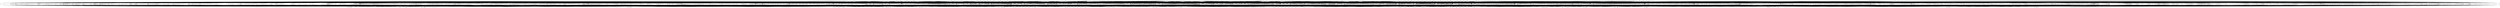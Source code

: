 // DAG automatically generated by daggen at Wed Apr 12 12:21:48 2017
// ./daggen --dot -n 200 --jump=5 --fat=0.8 --regularity=0.8 --density=0.8 
digraph G {
  1 [size="28991029248", alpha="0.03"]
  1 -> 72 [size ="75497472"]
  1 -> 74 [size ="75497472"]
  1 -> 76 [size ="75497472"]
  1 -> 77 [size ="75497472"]
  1 -> 78 [size ="75497472"]
  1 -> 79 [size ="75497472"]
  1 -> 82 [size ="75497472"]
  1 -> 86 [size ="75497472"]
  1 -> 87 [size ="75497472"]
  1 -> 89 [size ="75497472"]
  1 -> 90 [size ="75497472"]
  1 -> 94 [size ="75497472"]
  1 -> 95 [size ="75497472"]
  1 -> 96 [size ="75497472"]
  1 -> 97 [size ="75497472"]
  1 -> 99 [size ="75497472"]
  1 -> 102 [size ="75497472"]
  1 -> 105 [size ="75497472"]
  1 -> 106 [size ="75497472"]
  1 -> 110 [size ="75497472"]
  1 -> 111 [size ="75497472"]
  1 -> 113 [size ="75497472"]
  1 -> 115 [size ="75497472"]
  1 -> 116 [size ="75497472"]
  1 -> 117 [size ="75497472"]
  1 -> 121 [size ="75497472"]
  1 -> 122 [size ="75497472"]
  1 -> 125 [size ="75497472"]
  1 -> 126 [size ="75497472"]
  1 -> 127 [size ="75497472"]
  1 -> 128 [size ="75497472"]
  1 -> 130 [size ="75497472"]
  1 -> 131 [size ="75497472"]
  1 -> 132 [size ="75497472"]
  1 -> 133 [size ="75497472"]
  1 -> 134 [size ="75497472"]
  1 -> 137 [size ="75497472"]
  1 -> 142 [size ="75497472"]
  1 -> 143 [size ="75497472"]
  1 -> 145 [size ="75497472"]
  1 -> 147 [size ="75497472"]
  1 -> 153 [size ="75497472"]
  1 -> 155 [size ="75497472"]
  1 -> 159 [size ="75497472"]
  1 -> 163 [size ="75497472"]
  1 -> 164 [size ="75497472"]
  1 -> 169 [size ="75497472"]
  1 -> 170 [size ="75497472"]
  1 -> 171 [size ="75497472"]
  1 -> 172 [size ="75497472"]
  1 -> 173 [size ="75497472"]
  1 -> 174 [size ="75497472"]
  1 -> 179 [size ="75497472"]
  1 -> 180 [size ="75497472"]
  1 -> 181 [size ="75497472"]
  1 -> 190 [size ="75497472"]
  1 -> 193 [size ="75497472"]
  1 -> 196 [size ="75497472"]
  2 [size="134217728000", alpha="0.06"]
  2 -> 68 [size ="209715200"]
  2 -> 72 [size ="209715200"]
  2 -> 73 [size ="209715200"]
  2 -> 74 [size ="209715200"]
  2 -> 78 [size ="209715200"]
  2 -> 79 [size ="209715200"]
  2 -> 82 [size ="209715200"]
  2 -> 86 [size ="209715200"]
  2 -> 87 [size ="209715200"]
  2 -> 88 [size ="209715200"]
  2 -> 89 [size ="209715200"]
  2 -> 90 [size ="209715200"]
  2 -> 92 [size ="209715200"]
  2 -> 95 [size ="209715200"]
  2 -> 96 [size ="209715200"]
  2 -> 97 [size ="209715200"]
  2 -> 99 [size ="209715200"]
  2 -> 102 [size ="209715200"]
  2 -> 103 [size ="209715200"]
  2 -> 105 [size ="209715200"]
  2 -> 106 [size ="209715200"]
  2 -> 110 [size ="209715200"]
  2 -> 111 [size ="209715200"]
  2 -> 112 [size ="209715200"]
  2 -> 113 [size ="209715200"]
  2 -> 115 [size ="209715200"]
  2 -> 116 [size ="209715200"]
  2 -> 121 [size ="209715200"]
  2 -> 122 [size ="209715200"]
  2 -> 125 [size ="209715200"]
  2 -> 127 [size ="209715200"]
  2 -> 128 [size ="209715200"]
  2 -> 131 [size ="209715200"]
  2 -> 134 [size ="209715200"]
  2 -> 135 [size ="209715200"]
  2 -> 137 [size ="209715200"]
  2 -> 139 [size ="209715200"]
  2 -> 142 [size ="209715200"]
  2 -> 144 [size ="209715200"]
  2 -> 145 [size ="209715200"]
  2 -> 151 [size ="209715200"]
  2 -> 152 [size ="209715200"]
  2 -> 159 [size ="209715200"]
  2 -> 161 [size ="209715200"]
  2 -> 162 [size ="209715200"]
  2 -> 163 [size ="209715200"]
  2 -> 165 [size ="209715200"]
  2 -> 168 [size ="209715200"]
  2 -> 169 [size ="209715200"]
  2 -> 172 [size ="209715200"]
  2 -> 173 [size ="209715200"]
  2 -> 174 [size ="209715200"]
  2 -> 178 [size ="209715200"]
  2 -> 180 [size ="209715200"]
  2 -> 185 [size ="209715200"]
  2 -> 190 [size ="209715200"]
  2 -> 191 [size ="209715200"]
  2 -> 192 [size ="209715200"]
  2 -> 194 [size ="209715200"]
  2 -> 200 [size ="209715200"]
  3 [size="24325695676", alpha="0.09"]
  3 -> 70 [size ="679477248"]
  3 -> 71 [size ="679477248"]
  3 -> 72 [size ="679477248"]
  3 -> 74 [size ="679477248"]
  3 -> 78 [size ="679477248"]
  3 -> 87 [size ="679477248"]
  3 -> 88 [size ="679477248"]
  3 -> 89 [size ="679477248"]
  3 -> 90 [size ="679477248"]
  3 -> 92 [size ="679477248"]
  3 -> 93 [size ="679477248"]
  3 -> 95 [size ="679477248"]
  3 -> 98 [size ="679477248"]
  3 -> 99 [size ="679477248"]
  3 -> 102 [size ="679477248"]
  3 -> 103 [size ="679477248"]
  3 -> 104 [size ="679477248"]
  3 -> 105 [size ="679477248"]
  3 -> 106 [size ="679477248"]
  3 -> 112 [size ="679477248"]
  3 -> 113 [size ="679477248"]
  3 -> 115 [size ="679477248"]
  3 -> 116 [size ="679477248"]
  3 -> 117 [size ="679477248"]
  3 -> 123 [size ="679477248"]
  3 -> 125 [size ="679477248"]
  3 -> 127 [size ="679477248"]
  3 -> 128 [size ="679477248"]
  3 -> 132 [size ="679477248"]
  3 -> 134 [size ="679477248"]
  3 -> 135 [size ="679477248"]
  3 -> 136 [size ="679477248"]
  3 -> 137 [size ="679477248"]
  3 -> 141 [size ="679477248"]
  3 -> 145 [size ="679477248"]
  3 -> 151 [size ="679477248"]
  3 -> 159 [size ="679477248"]
  3 -> 164 [size ="679477248"]
  3 -> 165 [size ="679477248"]
  3 -> 169 [size ="679477248"]
  3 -> 170 [size ="679477248"]
  3 -> 172 [size ="679477248"]
  3 -> 174 [size ="679477248"]
  3 -> 187 [size ="679477248"]
  3 -> 190 [size ="679477248"]
  3 -> 194 [size ="679477248"]
  3 -> 196 [size ="679477248"]
  3 -> 198 [size ="679477248"]
  4 [size="237882252348", alpha="0.12"]
  4 -> 71 [size ="536870912"]
  4 -> 71 [size ="536870912"]
  4 -> 72 [size ="536870912"]
  4 -> 73 [size ="536870912"]
  4 -> 74 [size ="536870912"]
  4 -> 77 [size ="536870912"]
  4 -> 78 [size ="536870912"]
  4 -> 79 [size ="536870912"]
  4 -> 84 [size ="536870912"]
  4 -> 86 [size ="536870912"]
  4 -> 87 [size ="536870912"]
  4 -> 88 [size ="536870912"]
  4 -> 89 [size ="536870912"]
  4 -> 90 [size ="536870912"]
  4 -> 92 [size ="536870912"]
  4 -> 97 [size ="536870912"]
  4 -> 98 [size ="536870912"]
  4 -> 99 [size ="536870912"]
  4 -> 100 [size ="536870912"]
  4 -> 101 [size ="536870912"]
  4 -> 102 [size ="536870912"]
  4 -> 106 [size ="536870912"]
  4 -> 110 [size ="536870912"]
  4 -> 111 [size ="536870912"]
  4 -> 112 [size ="536870912"]
  4 -> 113 [size ="536870912"]
  4 -> 114 [size ="536870912"]
  4 -> 115 [size ="536870912"]
  4 -> 116 [size ="536870912"]
  4 -> 118 [size ="536870912"]
  4 -> 123 [size ="536870912"]
  4 -> 125 [size ="536870912"]
  4 -> 126 [size ="536870912"]
  4 -> 127 [size ="536870912"]
  4 -> 128 [size ="536870912"]
  4 -> 131 [size ="536870912"]
  4 -> 136 [size ="536870912"]
  4 -> 137 [size ="536870912"]
  4 -> 138 [size ="536870912"]
  4 -> 144 [size ="536870912"]
  4 -> 145 [size ="536870912"]
  4 -> 151 [size ="536870912"]
  4 -> 153 [size ="536870912"]
  4 -> 164 [size ="536870912"]
  4 -> 165 [size ="536870912"]
  4 -> 167 [size ="536870912"]
  4 -> 169 [size ="536870912"]
  4 -> 178 [size ="536870912"]
  4 -> 190 [size ="536870912"]
  4 -> 191 [size ="536870912"]
  4 -> 194 [size ="536870912"]
  4 -> 196 [size ="536870912"]
  5 [size="549755813888", alpha="0.06"]
  5 -> 70 [size ="536870912"]
  5 -> 71 [size ="536870912"]
  5 -> 74 [size ="536870912"]
  5 -> 78 [size ="536870912"]
  5 -> 87 [size ="536870912"]
  5 -> 88 [size ="536870912"]
  5 -> 89 [size ="536870912"]
  5 -> 90 [size ="536870912"]
  5 -> 92 [size ="536870912"]
  5 -> 98 [size ="536870912"]
  5 -> 99 [size ="536870912"]
  5 -> 100 [size ="536870912"]
  5 -> 101 [size ="536870912"]
  5 -> 102 [size ="536870912"]
  5 -> 103 [size ="536870912"]
  5 -> 106 [size ="536870912"]
  5 -> 111 [size ="536870912"]
  5 -> 112 [size ="536870912"]
  5 -> 113 [size ="536870912"]
  5 -> 115 [size ="536870912"]
  5 -> 116 [size ="536870912"]
  5 -> 117 [size ="536870912"]
  5 -> 119 [size ="536870912"]
  5 -> 123 [size ="536870912"]
  5 -> 125 [size ="536870912"]
  5 -> 129 [size ="536870912"]
  5 -> 131 [size ="536870912"]
  5 -> 137 [size ="536870912"]
  5 -> 151 [size ="536870912"]
  5 -> 152 [size ="536870912"]
  5 -> 153 [size ="536870912"]
  5 -> 154 [size ="536870912"]
  5 -> 155 [size ="536870912"]
  5 -> 157 [size ="536870912"]
  5 -> 158 [size ="536870912"]
  5 -> 165 [size ="536870912"]
  5 -> 166 [size ="536870912"]
  5 -> 167 [size ="536870912"]
  5 -> 169 [size ="536870912"]
  5 -> 172 [size ="536870912"]
  5 -> 175 [size ="536870912"]
  5 -> 194 [size ="536870912"]
  5 -> 196 [size ="536870912"]
  5 -> 197 [size ="536870912"]
  5 -> 200 [size ="536870912"]
  6 [size="2147347483", alpha="0.09"]
  6 -> 70 [size ="134217728"]
  6 -> 71 [size ="134217728"]
  6 -> 74 [size ="134217728"]
  6 -> 76 [size ="134217728"]
  6 -> 77 [size ="134217728"]
  6 -> 78 [size ="134217728"]
  6 -> 79 [size ="134217728"]
  6 -> 80 [size ="134217728"]
  6 -> 87 [size ="134217728"]
  6 -> 89 [size ="134217728"]
  6 -> 90 [size ="134217728"]
  6 -> 92 [size ="134217728"]
  6 -> 94 [size ="134217728"]
  6 -> 96 [size ="134217728"]
  6 -> 98 [size ="134217728"]
  6 -> 99 [size ="134217728"]
  6 -> 102 [size ="134217728"]
  6 -> 104 [size ="134217728"]
  6 -> 109 [size ="134217728"]
  6 -> 110 [size ="134217728"]
  6 -> 111 [size ="134217728"]
  6 -> 112 [size ="134217728"]
  6 -> 113 [size ="134217728"]
  6 -> 115 [size ="134217728"]
  6 -> 116 [size ="134217728"]
  6 -> 123 [size ="134217728"]
  6 -> 125 [size ="134217728"]
  6 -> 126 [size ="134217728"]
  6 -> 127 [size ="134217728"]
  6 -> 130 [size ="134217728"]
  6 -> 131 [size ="134217728"]
  6 -> 134 [size ="134217728"]
  6 -> 137 [size ="134217728"]
  6 -> 142 [size ="134217728"]
  6 -> 143 [size ="134217728"]
  6 -> 150 [size ="134217728"]
  6 -> 151 [size ="134217728"]
  6 -> 162 [size ="134217728"]
  6 -> 167 [size ="134217728"]
  6 -> 169 [size ="134217728"]
  6 -> 170 [size ="134217728"]
  6 -> 175 [size ="134217728"]
  6 -> 177 [size ="134217728"]
  6 -> 181 [size ="134217728"]
  6 -> 185 [size ="134217728"]
  6 -> 192 [size ="134217728"]
  6 -> 193 [size ="134217728"]
  6 -> 198 [size ="134217728"]
  6 -> 200 [size ="134217728"]
  7 [size="43553859453", alpha="0.20"]
  7 -> 70 [size ="75497472"]
  7 -> 71 [size ="75497472"]
  7 -> 74 [size ="75497472"]
  7 -> 77 [size ="75497472"]
  7 -> 78 [size ="75497472"]
  7 -> 78 [size ="75497472"]
  7 -> 79 [size ="75497472"]
  7 -> 80 [size ="75497472"]
  7 -> 82 [size ="75497472"]
  7 -> 84 [size ="75497472"]
  7 -> 85 [size ="75497472"]
  7 -> 87 [size ="75497472"]
  7 -> 89 [size ="75497472"]
  7 -> 90 [size ="75497472"]
  7 -> 91 [size ="75497472"]
  7 -> 92 [size ="75497472"]
  7 -> 94 [size ="75497472"]
  7 -> 96 [size ="75497472"]
  7 -> 100 [size ="75497472"]
  7 -> 102 [size ="75497472"]
  7 -> 104 [size ="75497472"]
  7 -> 106 [size ="75497472"]
  7 -> 109 [size ="75497472"]
  7 -> 111 [size ="75497472"]
  7 -> 113 [size ="75497472"]
  7 -> 114 [size ="75497472"]
  7 -> 115 [size ="75497472"]
  7 -> 116 [size ="75497472"]
  7 -> 118 [size ="75497472"]
  7 -> 121 [size ="75497472"]
  7 -> 122 [size ="75497472"]
  7 -> 123 [size ="75497472"]
  7 -> 125 [size ="75497472"]
  7 -> 126 [size ="75497472"]
  7 -> 128 [size ="75497472"]
  7 -> 130 [size ="75497472"]
  7 -> 131 [size ="75497472"]
  7 -> 134 [size ="75497472"]
  7 -> 136 [size ="75497472"]
  7 -> 143 [size ="75497472"]
  7 -> 145 [size ="75497472"]
  7 -> 148 [size ="75497472"]
  7 -> 150 [size ="75497472"]
  7 -> 151 [size ="75497472"]
  7 -> 163 [size ="75497472"]
  7 -> 165 [size ="75497472"]
  7 -> 166 [size ="75497472"]
  7 -> 167 [size ="75497472"]
  7 -> 169 [size ="75497472"]
  7 -> 171 [size ="75497472"]
  7 -> 175 [size ="75497472"]
  7 -> 178 [size ="75497472"]
  7 -> 181 [size ="75497472"]
  7 -> 183 [size ="75497472"]
  7 -> 185 [size ="75497472"]
  7 -> 187 [size ="75497472"]
  7 -> 189 [size ="75497472"]
  7 -> 191 [size ="75497472"]
  7 -> 193 [size ="75497472"]
  7 -> 194 [size ="75497472"]
  7 -> 196 [size ="75497472"]
  7 -> 200 [size ="75497472"]
  8 [size="23086807426", alpha="0.18"]
  8 -> 70 [size ="536870912"]
  8 -> 71 [size ="536870912"]
  8 -> 76 [size ="536870912"]
  8 -> 78 [size ="536870912"]
  8 -> 82 [size ="536870912"]
  8 -> 85 [size ="536870912"]
  8 -> 87 [size ="536870912"]
  8 -> 89 [size ="536870912"]
  8 -> 90 [size ="536870912"]
  8 -> 92 [size ="536870912"]
  8 -> 93 [size ="536870912"]
  8 -> 94 [size ="536870912"]
  8 -> 95 [size ="536870912"]
  8 -> 99 [size ="536870912"]
  8 -> 100 [size ="536870912"]
  8 -> 101 [size ="536870912"]
  8 -> 102 [size ="536870912"]
  8 -> 104 [size ="536870912"]
  8 -> 109 [size ="536870912"]
  8 -> 113 [size ="536870912"]
  8 -> 114 [size ="536870912"]
  8 -> 115 [size ="536870912"]
  8 -> 121 [size ="536870912"]
  8 -> 122 [size ="536870912"]
  8 -> 123 [size ="536870912"]
  8 -> 125 [size ="536870912"]
  8 -> 127 [size ="536870912"]
  8 -> 128 [size ="536870912"]
  8 -> 130 [size ="536870912"]
  8 -> 131 [size ="536870912"]
  8 -> 132 [size ="536870912"]
  8 -> 134 [size ="536870912"]
  8 -> 137 [size ="536870912"]
  8 -> 143 [size ="536870912"]
  8 -> 144 [size ="536870912"]
  8 -> 147 [size ="536870912"]
  8 -> 148 [size ="536870912"]
  8 -> 150 [size ="536870912"]
  8 -> 157 [size ="536870912"]
  8 -> 159 [size ="536870912"]
  8 -> 166 [size ="536870912"]
  8 -> 167 [size ="536870912"]
  8 -> 170 [size ="536870912"]
  8 -> 171 [size ="536870912"]
  8 -> 173 [size ="536870912"]
  8 -> 175 [size ="536870912"]
  8 -> 176 [size ="536870912"]
  8 -> 181 [size ="536870912"]
  8 -> 182 [size ="536870912"]
  8 -> 185 [size ="536870912"]
  8 -> 193 [size ="536870912"]
  8 -> 194 [size ="536870912"]
  8 -> 196 [size ="536870912"]
  8 -> 197 [size ="536870912"]
  8 -> 200 [size ="536870912"]
  9 [size="134217728000", alpha="0.16"]
  9 -> 69 [size ="209715200"]
  9 -> 71 [size ="209715200"]
  9 -> 72 [size ="209715200"]
  9 -> 74 [size ="209715200"]
  9 -> 75 [size ="209715200"]
  9 -> 76 [size ="209715200"]
  9 -> 82 [size ="209715200"]
  9 -> 84 [size ="209715200"]
  9 -> 87 [size ="209715200"]
  9 -> 88 [size ="209715200"]
  9 -> 89 [size ="209715200"]
  9 -> 92 [size ="209715200"]
  9 -> 99 [size ="209715200"]
  9 -> 101 [size ="209715200"]
  9 -> 102 [size ="209715200"]
  9 -> 103 [size ="209715200"]
  9 -> 104 [size ="209715200"]
  9 -> 109 [size ="209715200"]
  9 -> 109 [size ="209715200"]
  9 -> 112 [size ="209715200"]
  9 -> 113 [size ="209715200"]
  9 -> 115 [size ="209715200"]
  9 -> 121 [size ="209715200"]
  9 -> 122 [size ="209715200"]
  9 -> 123 [size ="209715200"]
  9 -> 125 [size ="209715200"]
  9 -> 126 [size ="209715200"]
  9 -> 128 [size ="209715200"]
  9 -> 130 [size ="209715200"]
  9 -> 131 [size ="209715200"]
  9 -> 132 [size ="209715200"]
  9 -> 137 [size ="209715200"]
  9 -> 137 [size ="209715200"]
  9 -> 145 [size ="209715200"]
  9 -> 146 [size ="209715200"]
  9 -> 150 [size ="209715200"]
  9 -> 151 [size ="209715200"]
  9 -> 165 [size ="209715200"]
  9 -> 166 [size ="209715200"]
  9 -> 167 [size ="209715200"]
  9 -> 169 [size ="209715200"]
  9 -> 170 [size ="209715200"]
  9 -> 172 [size ="209715200"]
  9 -> 174 [size ="209715200"]
  9 -> 176 [size ="209715200"]
  9 -> 178 [size ="209715200"]
  9 -> 181 [size ="209715200"]
  9 -> 185 [size ="209715200"]
  9 -> 187 [size ="209715200"]
  9 -> 188 [size ="209715200"]
  9 -> 191 [size ="209715200"]
  9 -> 194 [size ="209715200"]
  9 -> 196 [size ="209715200"]
  9 -> 197 [size ="209715200"]
  10 [size="1000026290614", alpha="0.13"]
  10 -> 69 [size ="679477248"]
  10 -> 71 [size ="679477248"]
  10 -> 72 [size ="679477248"]
  10 -> 73 [size ="679477248"]
  10 -> 74 [size ="679477248"]
  10 -> 76 [size ="679477248"]
  10 -> 77 [size ="679477248"]
  10 -> 84 [size ="679477248"]
  10 -> 86 [size ="679477248"]
  10 -> 87 [size ="679477248"]
  10 -> 88 [size ="679477248"]
  10 -> 89 [size ="679477248"]
  10 -> 93 [size ="679477248"]
  10 -> 95 [size ="679477248"]
  10 -> 97 [size ="679477248"]
  10 -> 98 [size ="679477248"]
  10 -> 99 [size ="679477248"]
  10 -> 101 [size ="679477248"]
  10 -> 102 [size ="679477248"]
  10 -> 103 [size ="679477248"]
  10 -> 106 [size ="679477248"]
  10 -> 108 [size ="679477248"]
  10 -> 112 [size ="679477248"]
  10 -> 113 [size ="679477248"]
  10 -> 114 [size ="679477248"]
  10 -> 115 [size ="679477248"]
  10 -> 116 [size ="679477248"]
  10 -> 117 [size ="679477248"]
  10 -> 118 [size ="679477248"]
  10 -> 120 [size ="679477248"]
  10 -> 122 [size ="679477248"]
  10 -> 123 [size ="679477248"]
  10 -> 125 [size ="679477248"]
  10 -> 126 [size ="679477248"]
  10 -> 127 [size ="679477248"]
  10 -> 130 [size ="679477248"]
  10 -> 131 [size ="679477248"]
  10 -> 132 [size ="679477248"]
  10 -> 133 [size ="679477248"]
  10 -> 135 [size ="679477248"]
  10 -> 137 [size ="679477248"]
  10 -> 145 [size ="679477248"]
  10 -> 152 [size ="679477248"]
  10 -> 153 [size ="679477248"]
  10 -> 157 [size ="679477248"]
  10 -> 164 [size ="679477248"]
  10 -> 166 [size ="679477248"]
  10 -> 169 [size ="679477248"]
  10 -> 170 [size ="679477248"]
  10 -> 176 [size ="679477248"]
  10 -> 179 [size ="679477248"]
  10 -> 180 [size ="679477248"]
  10 -> 181 [size ="679477248"]
  10 -> 182 [size ="679477248"]
  10 -> 185 [size ="679477248"]
  10 -> 191 [size ="679477248"]
  10 -> 193 [size ="679477248"]
  10 -> 194 [size ="679477248"]
  10 -> 196 [size ="679477248"]
  10 -> 197 [size ="679477248"]
  10 -> 200 [size ="679477248"]
  11 [size="100061721140", alpha="0.02"]
  11 -> 69 [size ="209715200"]
  11 -> 70 [size ="209715200"]
  11 -> 71 [size ="209715200"]
  11 -> 72 [size ="209715200"]
  11 -> 74 [size ="209715200"]
  11 -> 75 [size ="209715200"]
  11 -> 76 [size ="209715200"]
  11 -> 84 [size ="209715200"]
  11 -> 86 [size ="209715200"]
  11 -> 88 [size ="209715200"]
  11 -> 89 [size ="209715200"]
  11 -> 89 [size ="209715200"]
  11 -> 96 [size ="209715200"]
  11 -> 97 [size ="209715200"]
  11 -> 98 [size ="209715200"]
  11 -> 99 [size ="209715200"]
  11 -> 101 [size ="209715200"]
  11 -> 102 [size ="209715200"]
  11 -> 106 [size ="209715200"]
  11 -> 111 [size ="209715200"]
  11 -> 112 [size ="209715200"]
  11 -> 113 [size ="209715200"]
  11 -> 115 [size ="209715200"]
  11 -> 116 [size ="209715200"]
  11 -> 122 [size ="209715200"]
  11 -> 123 [size ="209715200"]
  11 -> 125 [size ="209715200"]
  11 -> 126 [size ="209715200"]
  11 -> 127 [size ="209715200"]
  11 -> 131 [size ="209715200"]
  11 -> 134 [size ="209715200"]
  11 -> 137 [size ="209715200"]
  11 -> 142 [size ="209715200"]
  11 -> 145 [size ="209715200"]
  11 -> 153 [size ="209715200"]
  11 -> 157 [size ="209715200"]
  11 -> 160 [size ="209715200"]
  11 -> 162 [size ="209715200"]
  11 -> 163 [size ="209715200"]
  11 -> 166 [size ="209715200"]
  11 -> 167 [size ="209715200"]
  11 -> 172 [size ="209715200"]
  11 -> 177 [size ="209715200"]
  11 -> 178 [size ="209715200"]
  11 -> 179 [size ="209715200"]
  11 -> 181 [size ="209715200"]
  11 -> 193 [size ="209715200"]
  11 -> 199 [size ="209715200"]
  11 -> 200 [size ="209715200"]
  12 [size="101900875473", alpha="0.02"]
  12 -> 69 [size ="209715200"]
  12 -> 70 [size ="209715200"]
  12 -> 72 [size ="209715200"]
  12 -> 72 [size ="209715200"]
  12 -> 73 [size ="209715200"]
  12 -> 76 [size ="209715200"]
  12 -> 76 [size ="209715200"]
  12 -> 77 [size ="209715200"]
  12 -> 85 [size ="209715200"]
  12 -> 87 [size ="209715200"]
  12 -> 89 [size ="209715200"]
  12 -> 90 [size ="209715200"]
  12 -> 97 [size ="209715200"]
  12 -> 101 [size ="209715200"]
  12 -> 102 [size ="209715200"]
  12 -> 103 [size ="209715200"]
  12 -> 104 [size ="209715200"]
  12 -> 106 [size ="209715200"]
  12 -> 110 [size ="209715200"]
  12 -> 111 [size ="209715200"]
  12 -> 112 [size ="209715200"]
  12 -> 113 [size ="209715200"]
  12 -> 115 [size ="209715200"]
  12 -> 116 [size ="209715200"]
  12 -> 122 [size ="209715200"]
  12 -> 123 [size ="209715200"]
  12 -> 125 [size ="209715200"]
  12 -> 127 [size ="209715200"]
  12 -> 130 [size ="209715200"]
  12 -> 131 [size ="209715200"]
  12 -> 133 [size ="209715200"]
  12 -> 136 [size ="209715200"]
  12 -> 137 [size ="209715200"]
  12 -> 138 [size ="209715200"]
  12 -> 144 [size ="209715200"]
  12 -> 145 [size ="209715200"]
  12 -> 147 [size ="209715200"]
  12 -> 151 [size ="209715200"]
  12 -> 157 [size ="209715200"]
  12 -> 160 [size ="209715200"]
  12 -> 162 [size ="209715200"]
  12 -> 163 [size ="209715200"]
  12 -> 164 [size ="209715200"]
  12 -> 169 [size ="209715200"]
  12 -> 175 [size ="209715200"]
  12 -> 176 [size ="209715200"]
  12 -> 177 [size ="209715200"]
  12 -> 178 [size ="209715200"]
  12 -> 179 [size ="209715200"]
  12 -> 182 [size ="209715200"]
  12 -> 185 [size ="209715200"]
  12 -> 193 [size ="209715200"]
  12 -> 199 [size ="209715200"]
  12 -> 200 [size ="209715200"]
  13 [size="25249967858", alpha="0.08"]
  13 -> 69 [size ="75497472"]
  13 -> 72 [size ="75497472"]
  13 -> 72 [size ="75497472"]
  13 -> 74 [size ="75497472"]
  13 -> 77 [size ="75497472"]
  13 -> 78 [size ="75497472"]
  13 -> 86 [size ="75497472"]
  13 -> 87 [size ="75497472"]
  13 -> 89 [size ="75497472"]
  13 -> 90 [size ="75497472"]
  13 -> 100 [size ="75497472"]
  13 -> 101 [size ="75497472"]
  13 -> 102 [size ="75497472"]
  13 -> 109 [size ="75497472"]
  13 -> 112 [size ="75497472"]
  13 -> 113 [size ="75497472"]
  13 -> 115 [size ="75497472"]
  13 -> 116 [size ="75497472"]
  13 -> 117 [size ="75497472"]
  13 -> 119 [size ="75497472"]
  13 -> 121 [size ="75497472"]
  13 -> 123 [size ="75497472"]
  13 -> 125 [size ="75497472"]
  13 -> 127 [size ="75497472"]
  13 -> 129 [size ="75497472"]
  13 -> 131 [size ="75497472"]
  13 -> 132 [size ="75497472"]
  13 -> 133 [size ="75497472"]
  13 -> 136 [size ="75497472"]
  13 -> 137 [size ="75497472"]
  13 -> 144 [size ="75497472"]
  13 -> 145 [size ="75497472"]
  13 -> 150 [size ="75497472"]
  13 -> 151 [size ="75497472"]
  13 -> 154 [size ="75497472"]
  13 -> 155 [size ="75497472"]
  13 -> 159 [size ="75497472"]
  13 -> 162 [size ="75497472"]
  13 -> 165 [size ="75497472"]
  13 -> 166 [size ="75497472"]
  13 -> 167 [size ="75497472"]
  13 -> 176 [size ="75497472"]
  13 -> 179 [size ="75497472"]
  13 -> 181 [size ="75497472"]
  13 -> 182 [size ="75497472"]
  13 -> 185 [size ="75497472"]
  13 -> 187 [size ="75497472"]
  13 -> 192 [size ="75497472"]
  13 -> 193 [size ="75497472"]
  13 -> 196 [size ="75497472"]
  13 -> 199 [size ="75497472"]
  14 [size="7614512144", alpha="0.10"]
  14 -> 68 [size ="134217728"]
  14 -> 69 [size ="134217728"]
  14 -> 70 [size ="134217728"]
  14 -> 72 [size ="134217728"]
  14 -> 73 [size ="134217728"]
  14 -> 74 [size ="134217728"]
  14 -> 75 [size ="134217728"]
  14 -> 76 [size ="134217728"]
  14 -> 77 [size ="134217728"]
  14 -> 78 [size ="134217728"]
  14 -> 84 [size ="134217728"]
  14 -> 86 [size ="134217728"]
  14 -> 87 [size ="134217728"]
  14 -> 89 [size ="134217728"]
  14 -> 90 [size ="134217728"]
  14 -> 93 [size ="134217728"]
  14 -> 95 [size ="134217728"]
  14 -> 96 [size ="134217728"]
  14 -> 98 [size ="134217728"]
  14 -> 101 [size ="134217728"]
  14 -> 106 [size ="134217728"]
  14 -> 109 [size ="134217728"]
  14 -> 113 [size ="134217728"]
  14 -> 115 [size ="134217728"]
  14 -> 116 [size ="134217728"]
  14 -> 121 [size ="134217728"]
  14 -> 123 [size ="134217728"]
  14 -> 125 [size ="134217728"]
  14 -> 126 [size ="134217728"]
  14 -> 128 [size ="134217728"]
  14 -> 129 [size ="134217728"]
  14 -> 130 [size ="134217728"]
  14 -> 131 [size ="134217728"]
  14 -> 132 [size ="134217728"]
  14 -> 135 [size ="134217728"]
  14 -> 137 [size ="134217728"]
  14 -> 144 [size ="134217728"]
  14 -> 147 [size ="134217728"]
  14 -> 148 [size ="134217728"]
  14 -> 152 [size ="134217728"]
  14 -> 154 [size ="134217728"]
  14 -> 155 [size ="134217728"]
  14 -> 162 [size ="134217728"]
  14 -> 167 [size ="134217728"]
  14 -> 174 [size ="134217728"]
  14 -> 176 [size ="134217728"]
  14 -> 181 [size ="134217728"]
  14 -> 191 [size ="134217728"]
  14 -> 193 [size ="134217728"]
  15 [size="105968996348", alpha="0.17"]
  15 -> 69 [size ="75497472"]
  15 -> 69 [size ="75497472"]
  15 -> 70 [size ="75497472"]
  15 -> 71 [size ="75497472"]
  15 -> 72 [size ="75497472"]
  15 -> 73 [size ="75497472"]
  15 -> 76 [size ="75497472"]
  15 -> 78 [size ="75497472"]
  15 -> 79 [size ="75497472"]
  15 -> 82 [size ="75497472"]
  15 -> 84 [size ="75497472"]
  15 -> 87 [size ="75497472"]
  15 -> 89 [size ="75497472"]
  15 -> 89 [size ="75497472"]
  15 -> 94 [size ="75497472"]
  15 -> 96 [size ="75497472"]
  15 -> 97 [size ="75497472"]
  15 -> 98 [size ="75497472"]
  15 -> 98 [size ="75497472"]
  15 -> 99 [size ="75497472"]
  15 -> 101 [size ="75497472"]
  15 -> 102 [size ="75497472"]
  15 -> 103 [size ="75497472"]
  15 -> 104 [size ="75497472"]
  15 -> 106 [size ="75497472"]
  15 -> 108 [size ="75497472"]
  15 -> 110 [size ="75497472"]
  15 -> 111 [size ="75497472"]
  15 -> 112 [size ="75497472"]
  15 -> 113 [size ="75497472"]
  15 -> 114 [size ="75497472"]
  15 -> 115 [size ="75497472"]
  15 -> 116 [size ="75497472"]
  15 -> 117 [size ="75497472"]
  15 -> 121 [size ="75497472"]
  15 -> 122 [size ="75497472"]
  15 -> 123 [size ="75497472"]
  15 -> 125 [size ="75497472"]
  15 -> 127 [size ="75497472"]
  15 -> 128 [size ="75497472"]
  15 -> 130 [size ="75497472"]
  15 -> 131 [size ="75497472"]
  15 -> 135 [size ="75497472"]
  15 -> 136 [size ="75497472"]
  15 -> 137 [size ="75497472"]
  15 -> 142 [size ="75497472"]
  15 -> 143 [size ="75497472"]
  15 -> 144 [size ="75497472"]
  15 -> 148 [size ="75497472"]
  15 -> 151 [size ="75497472"]
  15 -> 152 [size ="75497472"]
  15 -> 154 [size ="75497472"]
  15 -> 155 [size ="75497472"]
  15 -> 159 [size ="75497472"]
  15 -> 162 [size ="75497472"]
  15 -> 167 [size ="75497472"]
  15 -> 170 [size ="75497472"]
  15 -> 176 [size ="75497472"]
  15 -> 178 [size ="75497472"]
  15 -> 182 [size ="75497472"]
  15 -> 183 [size ="75497472"]
  15 -> 187 [size ="75497472"]
  15 -> 189 [size ="75497472"]
  15 -> 191 [size ="75497472"]
  15 -> 194 [size ="75497472"]
  15 -> 196 [size ="75497472"]
  15 -> 197 [size ="75497472"]
  16 [size="157422500224", alpha="0.20"]
  16 -> 69 [size ="411041792"]
  16 -> 72 [size ="411041792"]
  16 -> 78 [size ="411041792"]
  16 -> 79 [size ="411041792"]
  16 -> 82 [size ="411041792"]
  16 -> 86 [size ="411041792"]
  16 -> 87 [size ="411041792"]
  16 -> 89 [size ="411041792"]
  16 -> 91 [size ="411041792"]
  16 -> 95 [size ="411041792"]
  16 -> 96 [size ="411041792"]
  16 -> 98 [size ="411041792"]
  16 -> 99 [size ="411041792"]
  16 -> 101 [size ="411041792"]
  16 -> 102 [size ="411041792"]
  16 -> 103 [size ="411041792"]
  16 -> 111 [size ="411041792"]
  16 -> 113 [size ="411041792"]
  16 -> 115 [size ="411041792"]
  16 -> 116 [size ="411041792"]
  16 -> 117 [size ="411041792"]
  16 -> 121 [size ="411041792"]
  16 -> 123 [size ="411041792"]
  16 -> 125 [size ="411041792"]
  16 -> 126 [size ="411041792"]
  16 -> 127 [size ="411041792"]
  16 -> 128 [size ="411041792"]
  16 -> 131 [size ="411041792"]
  16 -> 137 [size ="411041792"]
  16 -> 141 [size ="411041792"]
  16 -> 142 [size ="411041792"]
  16 -> 144 [size ="411041792"]
  16 -> 152 [size ="411041792"]
  16 -> 155 [size ="411041792"]
  16 -> 164 [size ="411041792"]
  16 -> 165 [size ="411041792"]
  16 -> 167 [size ="411041792"]
  16 -> 169 [size ="411041792"]
  16 -> 172 [size ="411041792"]
  16 -> 177 [size ="411041792"]
  16 -> 181 [size ="411041792"]
  16 -> 187 [size ="411041792"]
  16 -> 190 [size ="411041792"]
  16 -> 196 [size ="411041792"]
  16 -> 200 [size ="411041792"]
  17 [size="420111940249", alpha="0.05"]
  17 -> 69 [size ="301989888"]
  17 -> 70 [size ="301989888"]
  17 -> 71 [size ="301989888"]
  17 -> 72 [size ="301989888"]
  17 -> 73 [size ="301989888"]
  17 -> 74 [size ="301989888"]
  17 -> 76 [size ="301989888"]
  17 -> 81 [size ="301989888"]
  17 -> 82 [size ="301989888"]
  17 -> 84 [size ="301989888"]
  17 -> 86 [size ="301989888"]
  17 -> 87 [size ="301989888"]
  17 -> 89 [size ="301989888"]
  17 -> 92 [size ="301989888"]
  17 -> 94 [size ="301989888"]
  17 -> 95 [size ="301989888"]
  17 -> 96 [size ="301989888"]
  17 -> 97 [size ="301989888"]
  17 -> 98 [size ="301989888"]
  17 -> 101 [size ="301989888"]
  17 -> 102 [size ="301989888"]
  17 -> 103 [size ="301989888"]
  17 -> 109 [size ="301989888"]
  17 -> 111 [size ="301989888"]
  17 -> 112 [size ="301989888"]
  17 -> 113 [size ="301989888"]
  17 -> 114 [size ="301989888"]
  17 -> 115 [size ="301989888"]
  17 -> 116 [size ="301989888"]
  17 -> 118 [size ="301989888"]
  17 -> 121 [size ="301989888"]
  17 -> 122 [size ="301989888"]
  17 -> 125 [size ="301989888"]
  17 -> 128 [size ="301989888"]
  17 -> 131 [size ="301989888"]
  17 -> 136 [size ="301989888"]
  17 -> 137 [size ="301989888"]
  17 -> 141 [size ="301989888"]
  17 -> 142 [size ="301989888"]
  17 -> 143 [size ="301989888"]
  17 -> 144 [size ="301989888"]
  17 -> 152 [size ="301989888"]
  17 -> 163 [size ="301989888"]
  17 -> 164 [size ="301989888"]
  17 -> 165 [size ="301989888"]
  17 -> 167 [size ="301989888"]
  17 -> 169 [size ="301989888"]
  17 -> 181 [size ="301989888"]
  17 -> 184 [size ="301989888"]
  17 -> 185 [size ="301989888"]
  17 -> 187 [size ="301989888"]
  17 -> 188 [size ="301989888"]
  17 -> 194 [size ="301989888"]
  17 -> 196 [size ="301989888"]
  17 -> 200 [size ="301989888"]
  18 [size="843168395628", alpha="0.01"]
  18 -> 69 [size ="536870912"]
  18 -> 71 [size ="536870912"]
  18 -> 71 [size ="536870912"]
  18 -> 74 [size ="536870912"]
  18 -> 75 [size ="536870912"]
  18 -> 78 [size ="536870912"]
  18 -> 79 [size ="536870912"]
  18 -> 82 [size ="536870912"]
  18 -> 84 [size ="536870912"]
  18 -> 86 [size ="536870912"]
  18 -> 87 [size ="536870912"]
  18 -> 87 [size ="536870912"]
  18 -> 89 [size ="536870912"]
  18 -> 90 [size ="536870912"]
  18 -> 93 [size ="536870912"]
  18 -> 97 [size ="536870912"]
  18 -> 98 [size ="536870912"]
  18 -> 99 [size ="536870912"]
  18 -> 101 [size ="536870912"]
  18 -> 101 [size ="536870912"]
  18 -> 103 [size ="536870912"]
  18 -> 104 [size ="536870912"]
  18 -> 106 [size ="536870912"]
  18 -> 109 [size ="536870912"]
  18 -> 110 [size ="536870912"]
  18 -> 112 [size ="536870912"]
  18 -> 113 [size ="536870912"]
  18 -> 114 [size ="536870912"]
  18 -> 115 [size ="536870912"]
  18 -> 116 [size ="536870912"]
  18 -> 118 [size ="536870912"]
  18 -> 119 [size ="536870912"]
  18 -> 121 [size ="536870912"]
  18 -> 124 [size ="536870912"]
  18 -> 128 [size ="536870912"]
  18 -> 132 [size ="536870912"]
  18 -> 135 [size ="536870912"]
  18 -> 136 [size ="536870912"]
  18 -> 138 [size ="536870912"]
  18 -> 141 [size ="536870912"]
  18 -> 143 [size ="536870912"]
  18 -> 144 [size ="536870912"]
  18 -> 150 [size ="536870912"]
  18 -> 155 [size ="536870912"]
  18 -> 165 [size ="536870912"]
  18 -> 166 [size ="536870912"]
  18 -> 167 [size ="536870912"]
  18 -> 169 [size ="536870912"]
  18 -> 171 [size ="536870912"]
  18 -> 175 [size ="536870912"]
  18 -> 177 [size ="536870912"]
  18 -> 181 [size ="536870912"]
  18 -> 182 [size ="536870912"]
  18 -> 189 [size ="536870912"]
  18 -> 193 [size ="536870912"]
  18 -> 194 [size ="536870912"]
  18 -> 196 [size ="536870912"]
  18 -> 200 [size ="536870912"]
  19 [size="680735757", alpha="0.10"]
  19 -> 69 [size ="75497472"]
  19 -> 70 [size ="75497472"]
  19 -> 71 [size ="75497472"]
  19 -> 74 [size ="75497472"]
  19 -> 77 [size ="75497472"]
  19 -> 78 [size ="75497472"]
  19 -> 79 [size ="75497472"]
  19 -> 83 [size ="75497472"]
  19 -> 85 [size ="75497472"]
  19 -> 89 [size ="75497472"]
  19 -> 91 [size ="75497472"]
  19 -> 92 [size ="75497472"]
  19 -> 93 [size ="75497472"]
  19 -> 95 [size ="75497472"]
  19 -> 96 [size ="75497472"]
  19 -> 98 [size ="75497472"]
  19 -> 98 [size ="75497472"]
  19 -> 99 [size ="75497472"]
  19 -> 101 [size ="75497472"]
  19 -> 103 [size ="75497472"]
  19 -> 105 [size ="75497472"]
  19 -> 106 [size ="75497472"]
  19 -> 106 [size ="75497472"]
  19 -> 109 [size ="75497472"]
  19 -> 110 [size ="75497472"]
  19 -> 111 [size ="75497472"]
  19 -> 112 [size ="75497472"]
  19 -> 113 [size ="75497472"]
  19 -> 114 [size ="75497472"]
  19 -> 115 [size ="75497472"]
  19 -> 121 [size ="75497472"]
  19 -> 122 [size ="75497472"]
  19 -> 123 [size ="75497472"]
  19 -> 127 [size ="75497472"]
  19 -> 128 [size ="75497472"]
  19 -> 130 [size ="75497472"]
  19 -> 132 [size ="75497472"]
  19 -> 133 [size ="75497472"]
  19 -> 134 [size ="75497472"]
  19 -> 138 [size ="75497472"]
  19 -> 141 [size ="75497472"]
  19 -> 144 [size ="75497472"]
  19 -> 147 [size ="75497472"]
  19 -> 148 [size ="75497472"]
  19 -> 151 [size ="75497472"]
  19 -> 158 [size ="75497472"]
  19 -> 165 [size ="75497472"]
  19 -> 169 [size ="75497472"]
  19 -> 174 [size ="75497472"]
  19 -> 176 [size ="75497472"]
  19 -> 177 [size ="75497472"]
  19 -> 178 [size ="75497472"]
  19 -> 181 [size ="75497472"]
  19 -> 182 [size ="75497472"]
  19 -> 187 [size ="75497472"]
  19 -> 190 [size ="75497472"]
  19 -> 191 [size ="75497472"]
  19 -> 192 [size ="75497472"]
  19 -> 194 [size ="75497472"]
  19 -> 196 [size ="75497472"]
  19 -> 197 [size ="75497472"]
  19 -> 199 [size ="75497472"]
  20 [size="68719476736", alpha="0.07"]
  20 -> 69 [size ="134217728"]
  20 -> 71 [size ="134217728"]
  20 -> 71 [size ="134217728"]
  20 -> 72 [size ="134217728"]
  20 -> 73 [size ="134217728"]
  20 -> 74 [size ="134217728"]
  20 -> 76 [size ="134217728"]
  20 -> 77 [size ="134217728"]
  20 -> 78 [size ="134217728"]
  20 -> 82 [size ="134217728"]
  20 -> 84 [size ="134217728"]
  20 -> 86 [size ="134217728"]
  20 -> 88 [size ="134217728"]
  20 -> 89 [size ="134217728"]
  20 -> 90 [size ="134217728"]
  20 -> 91 [size ="134217728"]
  20 -> 92 [size ="134217728"]
  20 -> 93 [size ="134217728"]
  20 -> 94 [size ="134217728"]
  20 -> 95 [size ="134217728"]
  20 -> 96 [size ="134217728"]
  20 -> 97 [size ="134217728"]
  20 -> 98 [size ="134217728"]
  20 -> 101 [size ="134217728"]
  20 -> 106 [size ="134217728"]
  20 -> 112 [size ="134217728"]
  20 -> 112 [size ="134217728"]
  20 -> 113 [size ="134217728"]
  20 -> 114 [size ="134217728"]
  20 -> 115 [size ="134217728"]
  20 -> 123 [size ="134217728"]
  20 -> 126 [size ="134217728"]
  20 -> 127 [size ="134217728"]
  20 -> 128 [size ="134217728"]
  20 -> 128 [size ="134217728"]
  20 -> 131 [size ="134217728"]
  20 -> 134 [size ="134217728"]
  20 -> 136 [size ="134217728"]
  20 -> 142 [size ="134217728"]
  20 -> 144 [size ="134217728"]
  20 -> 145 [size ="134217728"]
  20 -> 163 [size ="134217728"]
  20 -> 165 [size ="134217728"]
  20 -> 176 [size ="134217728"]
  20 -> 177 [size ="134217728"]
  20 -> 180 [size ="134217728"]
  20 -> 181 [size ="134217728"]
  20 -> 184 [size ="134217728"]
  20 -> 185 [size ="134217728"]
  20 -> 187 [size ="134217728"]
  20 -> 190 [size ="134217728"]
  20 -> 191 [size ="134217728"]
  20 -> 192 [size ="134217728"]
  20 -> 193 [size ="134217728"]
  20 -> 194 [size ="134217728"]
  20 -> 197 [size ="134217728"]
  21 [size="256166720797", alpha="0.04"]
  21 -> 69 [size ="838860800"]
  21 -> 73 [size ="838860800"]
  21 -> 74 [size ="838860800"]
  21 -> 82 [size ="838860800"]
  21 -> 86 [size ="838860800"]
  21 -> 88 [size ="838860800"]
  21 -> 89 [size ="838860800"]
  21 -> 90 [size ="838860800"]
  21 -> 92 [size ="838860800"]
  21 -> 97 [size ="838860800"]
  21 -> 98 [size ="838860800"]
  21 -> 99 [size ="838860800"]
  21 -> 101 [size ="838860800"]
  21 -> 102 [size ="838860800"]
  21 -> 104 [size ="838860800"]
  21 -> 106 [size ="838860800"]
  21 -> 112 [size ="838860800"]
  21 -> 113 [size ="838860800"]
  21 -> 114 [size ="838860800"]
  21 -> 115 [size ="838860800"]
  21 -> 116 [size ="838860800"]
  21 -> 118 [size ="838860800"]
  21 -> 121 [size ="838860800"]
  21 -> 123 [size ="838860800"]
  21 -> 125 [size ="838860800"]
  21 -> 126 [size ="838860800"]
  21 -> 127 [size ="838860800"]
  21 -> 128 [size ="838860800"]
  21 -> 129 [size ="838860800"]
  21 -> 132 [size ="838860800"]
  21 -> 135 [size ="838860800"]
  21 -> 136 [size ="838860800"]
  21 -> 144 [size ="838860800"]
  21 -> 148 [size ="838860800"]
  21 -> 154 [size ="838860800"]
  21 -> 164 [size ="838860800"]
  21 -> 167 [size ="838860800"]
  21 -> 169 [size ="838860800"]
  21 -> 170 [size ="838860800"]
  21 -> 173 [size ="838860800"]
  21 -> 176 [size ="838860800"]
  21 -> 177 [size ="838860800"]
  21 -> 178 [size ="838860800"]
  21 -> 180 [size ="838860800"]
  21 -> 181 [size ="838860800"]
  21 -> 183 [size ="838860800"]
  21 -> 185 [size ="838860800"]
  21 -> 187 [size ="838860800"]
  21 -> 188 [size ="838860800"]
  21 -> 190 [size ="838860800"]
  21 -> 193 [size ="838860800"]
  22 [size="35940736000", alpha="0.02"]
  22 -> 68 [size ="838860800"]
  22 -> 69 [size ="838860800"]
  22 -> 73 [size ="838860800"]
  22 -> 74 [size ="838860800"]
  22 -> 75 [size ="838860800"]
  22 -> 86 [size ="838860800"]
  22 -> 87 [size ="838860800"]
  22 -> 89 [size ="838860800"]
  22 -> 91 [size ="838860800"]
  22 -> 92 [size ="838860800"]
  22 -> 94 [size ="838860800"]
  22 -> 96 [size ="838860800"]
  22 -> 98 [size ="838860800"]
  22 -> 103 [size ="838860800"]
  22 -> 104 [size ="838860800"]
  22 -> 110 [size ="838860800"]
  22 -> 112 [size ="838860800"]
  22 -> 113 [size ="838860800"]
  22 -> 115 [size ="838860800"]
  22 -> 116 [size ="838860800"]
  22 -> 117 [size ="838860800"]
  22 -> 121 [size ="838860800"]
  22 -> 122 [size ="838860800"]
  22 -> 123 [size ="838860800"]
  22 -> 124 [size ="838860800"]
  22 -> 125 [size ="838860800"]
  22 -> 126 [size ="838860800"]
  22 -> 127 [size ="838860800"]
  22 -> 128 [size ="838860800"]
  22 -> 130 [size ="838860800"]
  22 -> 132 [size ="838860800"]
  22 -> 136 [size ="838860800"]
  22 -> 138 [size ="838860800"]
  22 -> 144 [size ="838860800"]
  22 -> 145 [size ="838860800"]
  22 -> 151 [size ="838860800"]
  22 -> 155 [size ="838860800"]
  22 -> 156 [size ="838860800"]
  22 -> 165 [size ="838860800"]
  22 -> 169 [size ="838860800"]
  22 -> 170 [size ="838860800"]
  22 -> 173 [size ="838860800"]
  22 -> 176 [size ="838860800"]
  22 -> 177 [size ="838860800"]
  22 -> 179 [size ="838860800"]
  22 -> 185 [size ="838860800"]
  22 -> 186 [size ="838860800"]
  22 -> 188 [size ="838860800"]
  22 -> 191 [size ="838860800"]
  22 -> 193 [size ="838860800"]
  22 -> 196 [size ="838860800"]
  23 [size="171405321286", alpha="0.03"]
  23 -> 69 [size ="411041792"]
  23 -> 69 [size ="411041792"]
  23 -> 70 [size ="411041792"]
  23 -> 71 [size ="411041792"]
  23 -> 74 [size ="411041792"]
  23 -> 78 [size ="411041792"]
  23 -> 84 [size ="411041792"]
  23 -> 86 [size ="411041792"]
  23 -> 87 [size ="411041792"]
  23 -> 92 [size ="411041792"]
  23 -> 93 [size ="411041792"]
  23 -> 95 [size ="411041792"]
  23 -> 97 [size ="411041792"]
  23 -> 98 [size ="411041792"]
  23 -> 99 [size ="411041792"]
  23 -> 101 [size ="411041792"]
  23 -> 102 [size ="411041792"]
  23 -> 103 [size ="411041792"]
  23 -> 104 [size ="411041792"]
  23 -> 112 [size ="411041792"]
  23 -> 113 [size ="411041792"]
  23 -> 114 [size ="411041792"]
  23 -> 115 [size ="411041792"]
  23 -> 116 [size ="411041792"]
  23 -> 121 [size ="411041792"]
  23 -> 122 [size ="411041792"]
  23 -> 123 [size ="411041792"]
  23 -> 127 [size ="411041792"]
  23 -> 128 [size ="411041792"]
  23 -> 132 [size ="411041792"]
  23 -> 132 [size ="411041792"]
  23 -> 135 [size ="411041792"]
  23 -> 136 [size ="411041792"]
  23 -> 142 [size ="411041792"]
  23 -> 145 [size ="411041792"]
  23 -> 158 [size ="411041792"]
  23 -> 159 [size ="411041792"]
  23 -> 163 [size ="411041792"]
  23 -> 165 [size ="411041792"]
  23 -> 166 [size ="411041792"]
  23 -> 169 [size ="411041792"]
  23 -> 170 [size ="411041792"]
  23 -> 172 [size ="411041792"]
  23 -> 173 [size ="411041792"]
  23 -> 175 [size ="411041792"]
  23 -> 177 [size ="411041792"]
  23 -> 178 [size ="411041792"]
  23 -> 179 [size ="411041792"]
  23 -> 181 [size ="411041792"]
  23 -> 183 [size ="411041792"]
  23 -> 186 [size ="411041792"]
  23 -> 187 [size ="411041792"]
  23 -> 190 [size ="411041792"]
  23 -> 194 [size ="411041792"]
  23 -> 196 [size ="411041792"]
  24 [size="6717720776", alpha="0.15"]
  24 -> 69 [size ="134217728"]
  24 -> 70 [size ="134217728"]
  24 -> 72 [size ="134217728"]
  24 -> 74 [size ="134217728"]
  24 -> 74 [size ="134217728"]
  24 -> 76 [size ="134217728"]
  24 -> 78 [size ="134217728"]
  24 -> 84 [size ="134217728"]
  24 -> 86 [size ="134217728"]
  24 -> 87 [size ="134217728"]
  24 -> 89 [size ="134217728"]
  24 -> 91 [size ="134217728"]
  24 -> 93 [size ="134217728"]
  24 -> 100 [size ="134217728"]
  24 -> 101 [size ="134217728"]
  24 -> 101 [size ="134217728"]
  24 -> 102 [size ="134217728"]
  24 -> 103 [size ="134217728"]
  24 -> 104 [size ="134217728"]
  24 -> 111 [size ="134217728"]
  24 -> 113 [size ="134217728"]
  24 -> 114 [size ="134217728"]
  24 -> 115 [size ="134217728"]
  24 -> 117 [size ="134217728"]
  24 -> 118 [size ="134217728"]
  24 -> 123 [size ="134217728"]
  24 -> 127 [size ="134217728"]
  24 -> 128 [size ="134217728"]
  24 -> 128 [size ="134217728"]
  24 -> 130 [size ="134217728"]
  24 -> 131 [size ="134217728"]
  24 -> 132 [size ="134217728"]
  24 -> 141 [size ="134217728"]
  24 -> 145 [size ="134217728"]
  24 -> 146 [size ="134217728"]
  24 -> 154 [size ="134217728"]
  24 -> 158 [size ="134217728"]
  24 -> 166 [size ="134217728"]
  24 -> 169 [size ="134217728"]
  24 -> 174 [size ="134217728"]
  24 -> 179 [size ="134217728"]
  24 -> 181 [size ="134217728"]
  24 -> 182 [size ="134217728"]
  24 -> 184 [size ="134217728"]
  24 -> 185 [size ="134217728"]
  24 -> 187 [size ="134217728"]
  24 -> 190 [size ="134217728"]
  24 -> 194 [size ="134217728"]
  24 -> 196 [size ="134217728"]
  24 -> 198 [size ="134217728"]
  24 -> 200 [size ="134217728"]
  25 [size="623231133307", alpha="0.06"]
  25 -> 69 [size ="411041792"]
  25 -> 70 [size ="411041792"]
  25 -> 71 [size ="411041792"]
  25 -> 76 [size ="411041792"]
  25 -> 77 [size ="411041792"]
  25 -> 78 [size ="411041792"]
  25 -> 78 [size ="411041792"]
  25 -> 80 [size ="411041792"]
  25 -> 84 [size ="411041792"]
  25 -> 86 [size ="411041792"]
  25 -> 89 [size ="411041792"]
  25 -> 92 [size ="411041792"]
  25 -> 93 [size ="411041792"]
  25 -> 97 [size ="411041792"]
  25 -> 98 [size ="411041792"]
  25 -> 99 [size ="411041792"]
  25 -> 100 [size ="411041792"]
  25 -> 101 [size ="411041792"]
  25 -> 102 [size ="411041792"]
  25 -> 103 [size ="411041792"]
  25 -> 104 [size ="411041792"]
  25 -> 111 [size ="411041792"]
  25 -> 113 [size ="411041792"]
  25 -> 114 [size ="411041792"]
  25 -> 115 [size ="411041792"]
  25 -> 118 [size ="411041792"]
  25 -> 119 [size ="411041792"]
  25 -> 126 [size ="411041792"]
  25 -> 127 [size ="411041792"]
  25 -> 128 [size ="411041792"]
  25 -> 129 [size ="411041792"]
  25 -> 130 [size ="411041792"]
  25 -> 131 [size ="411041792"]
  25 -> 132 [size ="411041792"]
  25 -> 134 [size ="411041792"]
  25 -> 136 [size ="411041792"]
  25 -> 137 [size ="411041792"]
  25 -> 140 [size ="411041792"]
  25 -> 143 [size ="411041792"]
  25 -> 145 [size ="411041792"]
  25 -> 146 [size ="411041792"]
  25 -> 148 [size ="411041792"]
  25 -> 151 [size ="411041792"]
  25 -> 152 [size ="411041792"]
  25 -> 153 [size ="411041792"]
  25 -> 162 [size ="411041792"]
  25 -> 165 [size ="411041792"]
  25 -> 168 [size ="411041792"]
  25 -> 169 [size ="411041792"]
  25 -> 174 [size ="411041792"]
  25 -> 177 [size ="411041792"]
  25 -> 179 [size ="411041792"]
  25 -> 181 [size ="411041792"]
  25 -> 182 [size ="411041792"]
  25 -> 185 [size ="411041792"]
  25 -> 187 [size ="411041792"]
  25 -> 190 [size ="411041792"]
  25 -> 192 [size ="411041792"]
  25 -> 197 [size ="411041792"]
  25 -> 200 [size ="411041792"]
  26 [size="782757789696", alpha="0.20"]
  26 -> 71 [size ="679477248"]
  26 -> 73 [size ="679477248"]
  26 -> 75 [size ="679477248"]
  26 -> 76 [size ="679477248"]
  26 -> 78 [size ="679477248"]
  26 -> 78 [size ="679477248"]
  26 -> 79 [size ="679477248"]
  26 -> 80 [size ="679477248"]
  26 -> 86 [size ="679477248"]
  26 -> 86 [size ="679477248"]
  26 -> 91 [size ="679477248"]
  26 -> 92 [size ="679477248"]
  26 -> 93 [size ="679477248"]
  26 -> 97 [size ="679477248"]
  26 -> 99 [size ="679477248"]
  26 -> 100 [size ="679477248"]
  26 -> 102 [size ="679477248"]
  26 -> 106 [size ="679477248"]
  26 -> 110 [size ="679477248"]
  26 -> 111 [size ="679477248"]
  26 -> 112 [size ="679477248"]
  26 -> 113 [size ="679477248"]
  26 -> 113 [size ="679477248"]
  26 -> 116 [size ="679477248"]
  26 -> 117 [size ="679477248"]
  26 -> 121 [size ="679477248"]
  26 -> 123 [size ="679477248"]
  26 -> 128 [size ="679477248"]
  26 -> 129 [size ="679477248"]
  26 -> 131 [size ="679477248"]
  26 -> 132 [size ="679477248"]
  26 -> 136 [size ="679477248"]
  26 -> 141 [size ="679477248"]
  26 -> 142 [size ="679477248"]
  26 -> 143 [size ="679477248"]
  26 -> 144 [size ="679477248"]
  26 -> 145 [size ="679477248"]
  26 -> 149 [size ="679477248"]
  26 -> 150 [size ="679477248"]
  26 -> 151 [size ="679477248"]
  26 -> 152 [size ="679477248"]
  26 -> 153 [size ="679477248"]
  26 -> 163 [size ="679477248"]
  26 -> 166 [size ="679477248"]
  26 -> 169 [size ="679477248"]
  26 -> 170 [size ="679477248"]
  26 -> 174 [size ="679477248"]
  26 -> 185 [size ="679477248"]
  26 -> 189 [size ="679477248"]
  26 -> 190 [size ="679477248"]
  26 -> 191 [size ="679477248"]
  26 -> 196 [size ="679477248"]
  26 -> 200 [size ="679477248"]
  27 [size="30330860312", alpha="0.03"]
  27 -> 69 [size ="838860800"]
  27 -> 70 [size ="838860800"]
  27 -> 72 [size ="838860800"]
  27 -> 73 [size ="838860800"]
  27 -> 78 [size ="838860800"]
  27 -> 79 [size ="838860800"]
  27 -> 82 [size ="838860800"]
  27 -> 86 [size ="838860800"]
  27 -> 86 [size ="838860800"]
  27 -> 87 [size ="838860800"]
  27 -> 92 [size ="838860800"]
  27 -> 92 [size ="838860800"]
  27 -> 95 [size ="838860800"]
  27 -> 97 [size ="838860800"]
  27 -> 102 [size ="838860800"]
  27 -> 104 [size ="838860800"]
  27 -> 106 [size ="838860800"]
  27 -> 110 [size ="838860800"]
  27 -> 113 [size ="838860800"]
  27 -> 115 [size ="838860800"]
  27 -> 116 [size ="838860800"]
  27 -> 117 [size ="838860800"]
  27 -> 121 [size ="838860800"]
  27 -> 123 [size ="838860800"]
  27 -> 125 [size ="838860800"]
  27 -> 127 [size ="838860800"]
  27 -> 128 [size ="838860800"]
  27 -> 128 [size ="838860800"]
  27 -> 129 [size ="838860800"]
  27 -> 130 [size ="838860800"]
  27 -> 132 [size ="838860800"]
  27 -> 136 [size ="838860800"]
  27 -> 143 [size ="838860800"]
  27 -> 150 [size ="838860800"]
  27 -> 151 [size ="838860800"]
  27 -> 153 [size ="838860800"]
  27 -> 154 [size ="838860800"]
  27 -> 163 [size ="838860800"]
  27 -> 165 [size ="838860800"]
  27 -> 166 [size ="838860800"]
  27 -> 169 [size ="838860800"]
  27 -> 170 [size ="838860800"]
  27 -> 178 [size ="838860800"]
  27 -> 179 [size ="838860800"]
  27 -> 180 [size ="838860800"]
  27 -> 181 [size ="838860800"]
  27 -> 184 [size ="838860800"]
  27 -> 185 [size ="838860800"]
  27 -> 190 [size ="838860800"]
  27 -> 194 [size ="838860800"]
  27 -> 196 [size ="838860800"]
  28 [size="75299598718", alpha="0.06"]
  28 -> 69 [size ="209715200"]
  28 -> 72 [size ="209715200"]
  28 -> 76 [size ="209715200"]
  28 -> 77 [size ="209715200"]
  28 -> 79 [size ="209715200"]
  28 -> 82 [size ="209715200"]
  28 -> 87 [size ="209715200"]
  28 -> 103 [size ="209715200"]
  28 -> 109 [size ="209715200"]
  28 -> 111 [size ="209715200"]
  28 -> 113 [size ="209715200"]
  28 -> 115 [size ="209715200"]
  28 -> 116 [size ="209715200"]
  28 -> 120 [size ="209715200"]
  28 -> 121 [size ="209715200"]
  28 -> 123 [size ="209715200"]
  28 -> 126 [size ="209715200"]
  28 -> 127 [size ="209715200"]
  28 -> 129 [size ="209715200"]
  28 -> 132 [size ="209715200"]
  28 -> 137 [size ="209715200"]
  28 -> 138 [size ="209715200"]
  28 -> 139 [size ="209715200"]
  28 -> 140 [size ="209715200"]
  28 -> 141 [size ="209715200"]
  28 -> 143 [size ="209715200"]
  28 -> 151 [size ="209715200"]
  28 -> 153 [size ="209715200"]
  28 -> 163 [size ="209715200"]
  28 -> 165 [size ="209715200"]
  28 -> 166 [size ="209715200"]
  28 -> 169 [size ="209715200"]
  28 -> 170 [size ="209715200"]
  28 -> 174 [size ="209715200"]
  28 -> 175 [size ="209715200"]
  28 -> 176 [size ="209715200"]
  28 -> 178 [size ="209715200"]
  28 -> 185 [size ="209715200"]
  28 -> 189 [size ="209715200"]
  28 -> 190 [size ="209715200"]
  28 -> 194 [size ="209715200"]
  28 -> 196 [size ="209715200"]
  28 -> 199 [size ="209715200"]
  29 [size="1700677738", alpha="0.02"]
  29 -> 68 [size ="75497472"]
  29 -> 69 [size ="75497472"]
  29 -> 70 [size ="75497472"]
  29 -> 71 [size ="75497472"]
  29 -> 72 [size ="75497472"]
  29 -> 73 [size ="75497472"]
  29 -> 74 [size ="75497472"]
  29 -> 80 [size ="75497472"]
  29 -> 82 [size ="75497472"]
  29 -> 83 [size ="75497472"]
  29 -> 86 [size ="75497472"]
  29 -> 87 [size ="75497472"]
  29 -> 88 [size ="75497472"]
  29 -> 89 [size ="75497472"]
  29 -> 90 [size ="75497472"]
  29 -> 92 [size ="75497472"]
  29 -> 101 [size ="75497472"]
  29 -> 102 [size ="75497472"]
  29 -> 103 [size ="75497472"]
  29 -> 106 [size ="75497472"]
  29 -> 107 [size ="75497472"]
  29 -> 109 [size ="75497472"]
  29 -> 113 [size ="75497472"]
  29 -> 115 [size ="75497472"]
  29 -> 121 [size ="75497472"]
  29 -> 122 [size ="75497472"]
  29 -> 123 [size ="75497472"]
  29 -> 126 [size ="75497472"]
  29 -> 127 [size ="75497472"]
  29 -> 129 [size ="75497472"]
  29 -> 130 [size ="75497472"]
  29 -> 131 [size ="75497472"]
  29 -> 133 [size ="75497472"]
  29 -> 134 [size ="75497472"]
  29 -> 138 [size ="75497472"]
  29 -> 142 [size ="75497472"]
  29 -> 144 [size ="75497472"]
  29 -> 151 [size ="75497472"]
  29 -> 153 [size ="75497472"]
  29 -> 163 [size ="75497472"]
  29 -> 166 [size ="75497472"]
  29 -> 168 [size ="75497472"]
  29 -> 169 [size ="75497472"]
  29 -> 170 [size ="75497472"]
  29 -> 171 [size ="75497472"]
  29 -> 174 [size ="75497472"]
  29 -> 175 [size ="75497472"]
  29 -> 176 [size ="75497472"]
  29 -> 177 [size ="75497472"]
  29 -> 196 [size ="75497472"]
  29 -> 198 [size ="75497472"]
  29 -> 200 [size ="75497472"]
  30 [size="782757789696", alpha="0.09"]
  30 -> 69 [size ="679477248"]
  30 -> 70 [size ="679477248"]
  30 -> 76 [size ="679477248"]
  30 -> 82 [size ="679477248"]
  30 -> 86 [size ="679477248"]
  30 -> 87 [size ="679477248"]
  30 -> 89 [size ="679477248"]
  30 -> 92 [size ="679477248"]
  30 -> 93 [size ="679477248"]
  30 -> 96 [size ="679477248"]
  30 -> 97 [size ="679477248"]
  30 -> 99 [size ="679477248"]
  30 -> 100 [size ="679477248"]
  30 -> 101 [size ="679477248"]
  30 -> 103 [size ="679477248"]
  30 -> 105 [size ="679477248"]
  30 -> 106 [size ="679477248"]
  30 -> 107 [size ="679477248"]
  30 -> 109 [size ="679477248"]
  30 -> 110 [size ="679477248"]
  30 -> 112 [size ="679477248"]
  30 -> 113 [size ="679477248"]
  30 -> 115 [size ="679477248"]
  30 -> 122 [size ="679477248"]
  30 -> 123 [size ="679477248"]
  30 -> 125 [size ="679477248"]
  30 -> 126 [size ="679477248"]
  30 -> 127 [size ="679477248"]
  30 -> 127 [size ="679477248"]
  30 -> 129 [size ="679477248"]
  30 -> 130 [size ="679477248"]
  30 -> 131 [size ="679477248"]
  30 -> 134 [size ="679477248"]
  30 -> 134 [size ="679477248"]
  30 -> 136 [size ="679477248"]
  30 -> 137 [size ="679477248"]
  30 -> 143 [size ="679477248"]
  30 -> 144 [size ="679477248"]
  30 -> 145 [size ="679477248"]
  30 -> 146 [size ="679477248"]
  30 -> 147 [size ="679477248"]
  30 -> 150 [size ="679477248"]
  30 -> 153 [size ="679477248"]
  30 -> 157 [size ="679477248"]
  30 -> 158 [size ="679477248"]
  30 -> 161 [size ="679477248"]
  30 -> 166 [size ="679477248"]
  30 -> 167 [size ="679477248"]
  30 -> 169 [size ="679477248"]
  30 -> 170 [size ="679477248"]
  30 -> 171 [size ="679477248"]
  30 -> 175 [size ="679477248"]
  30 -> 177 [size ="679477248"]
  30 -> 183 [size ="679477248"]
  30 -> 186 [size ="679477248"]
  30 -> 191 [size ="679477248"]
  30 -> 196 [size ="679477248"]
  31 [size="3909849236", alpha="0.13"]
  31 -> 69 [size ="209715200"]
  31 -> 74 [size ="209715200"]
  31 -> 76 [size ="209715200"]
  31 -> 77 [size ="209715200"]
  31 -> 78 [size ="209715200"]
  31 -> 86 [size ="209715200"]
  31 -> 87 [size ="209715200"]
  31 -> 88 [size ="209715200"]
  31 -> 92 [size ="209715200"]
  31 -> 93 [size ="209715200"]
  31 -> 97 [size ="209715200"]
  31 -> 98 [size ="209715200"]
  31 -> 99 [size ="209715200"]
  31 -> 102 [size ="209715200"]
  31 -> 106 [size ="209715200"]
  31 -> 109 [size ="209715200"]
  31 -> 110 [size ="209715200"]
  31 -> 111 [size ="209715200"]
  31 -> 112 [size ="209715200"]
  31 -> 115 [size ="209715200"]
  31 -> 116 [size ="209715200"]
  31 -> 119 [size ="209715200"]
  31 -> 120 [size ="209715200"]
  31 -> 122 [size ="209715200"]
  31 -> 123 [size ="209715200"]
  31 -> 127 [size ="209715200"]
  31 -> 129 [size ="209715200"]
  31 -> 132 [size ="209715200"]
  31 -> 136 [size ="209715200"]
  31 -> 142 [size ="209715200"]
  31 -> 143 [size ="209715200"]
  31 -> 147 [size ="209715200"]
  31 -> 153 [size ="209715200"]
  31 -> 155 [size ="209715200"]
  31 -> 156 [size ="209715200"]
  31 -> 164 [size ="209715200"]
  31 -> 165 [size ="209715200"]
  31 -> 166 [size ="209715200"]
  31 -> 168 [size ="209715200"]
  31 -> 169 [size ="209715200"]
  31 -> 170 [size ="209715200"]
  31 -> 171 [size ="209715200"]
  31 -> 174 [size ="209715200"]
  31 -> 183 [size ="209715200"]
  31 -> 184 [size ="209715200"]
  31 -> 187 [size ="209715200"]
  31 -> 188 [size ="209715200"]
  31 -> 190 [size ="209715200"]
  31 -> 194 [size ="209715200"]
  31 -> 196 [size ="209715200"]
  32 [size="38714181150", alpha="0.11"]
  32 -> 68 [size ="838860800"]
  32 -> 69 [size ="838860800"]
  32 -> 70 [size ="838860800"]
  32 -> 71 [size ="838860800"]
  32 -> 73 [size ="838860800"]
  32 -> 74 [size ="838860800"]
  32 -> 75 [size ="838860800"]
  32 -> 76 [size ="838860800"]
  32 -> 84 [size ="838860800"]
  32 -> 86 [size ="838860800"]
  32 -> 88 [size ="838860800"]
  32 -> 89 [size ="838860800"]
  32 -> 90 [size ="838860800"]
  32 -> 93 [size ="838860800"]
  32 -> 97 [size ="838860800"]
  32 -> 99 [size ="838860800"]
  32 -> 101 [size ="838860800"]
  32 -> 103 [size ="838860800"]
  32 -> 104 [size ="838860800"]
  32 -> 106 [size ="838860800"]
  32 -> 110 [size ="838860800"]
  32 -> 111 [size ="838860800"]
  32 -> 113 [size ="838860800"]
  32 -> 114 [size ="838860800"]
  32 -> 115 [size ="838860800"]
  32 -> 120 [size ="838860800"]
  32 -> 123 [size ="838860800"]
  32 -> 124 [size ="838860800"]
  32 -> 127 [size ="838860800"]
  32 -> 130 [size ="838860800"]
  32 -> 136 [size ="838860800"]
  32 -> 138 [size ="838860800"]
  32 -> 142 [size ="838860800"]
  32 -> 143 [size ="838860800"]
  32 -> 144 [size ="838860800"]
  32 -> 146 [size ="838860800"]
  32 -> 151 [size ="838860800"]
  32 -> 162 [size ="838860800"]
  32 -> 165 [size ="838860800"]
  32 -> 167 [size ="838860800"]
  32 -> 180 [size ="838860800"]
  32 -> 185 [size ="838860800"]
  32 -> 193 [size ="838860800"]
  32 -> 199 [size ="838860800"]
  32 -> 200 [size ="838860800"]
  33 [size="288288744863", alpha="0.09"]
  33 -> 68 [size ="411041792"]
  33 -> 69 [size ="411041792"]
  33 -> 70 [size ="411041792"]
  33 -> 72 [size ="411041792"]
  33 -> 73 [size ="411041792"]
  33 -> 74 [size ="411041792"]
  33 -> 76 [size ="411041792"]
  33 -> 76 [size ="411041792"]
  33 -> 77 [size ="411041792"]
  33 -> 78 [size ="411041792"]
  33 -> 79 [size ="411041792"]
  33 -> 86 [size ="411041792"]
  33 -> 88 [size ="411041792"]
  33 -> 89 [size ="411041792"]
  33 -> 92 [size ="411041792"]
  33 -> 96 [size ="411041792"]
  33 -> 97 [size ="411041792"]
  33 -> 99 [size ="411041792"]
  33 -> 100 [size ="411041792"]
  33 -> 101 [size ="411041792"]
  33 -> 102 [size ="411041792"]
  33 -> 104 [size ="411041792"]
  33 -> 106 [size ="411041792"]
  33 -> 110 [size ="411041792"]
  33 -> 111 [size ="411041792"]
  33 -> 116 [size ="411041792"]
  33 -> 123 [size ="411041792"]
  33 -> 127 [size ="411041792"]
  33 -> 128 [size ="411041792"]
  33 -> 131 [size ="411041792"]
  33 -> 137 [size ="411041792"]
  33 -> 143 [size ="411041792"]
  33 -> 144 [size ="411041792"]
  33 -> 151 [size ="411041792"]
  33 -> 163 [size ="411041792"]
  33 -> 164 [size ="411041792"]
  33 -> 165 [size ="411041792"]
  33 -> 170 [size ="411041792"]
  33 -> 173 [size ="411041792"]
  33 -> 181 [size ="411041792"]
  33 -> 190 [size ="411041792"]
  33 -> 192 [size ="411041792"]
  33 -> 193 [size ="411041792"]
  33 -> 195 [size ="411041792"]
  33 -> 196 [size ="411041792"]
  33 -> 200 [size ="411041792"]
  34 [size="2385285088", alpha="0.04"]
  34 -> 69 [size ="134217728"]
  34 -> 69 [size ="134217728"]
  34 -> 70 [size ="134217728"]
  34 -> 71 [size ="134217728"]
  34 -> 72 [size ="134217728"]
  34 -> 73 [size ="134217728"]
  34 -> 75 [size ="134217728"]
  34 -> 86 [size ="134217728"]
  34 -> 88 [size ="134217728"]
  34 -> 89 [size ="134217728"]
  34 -> 90 [size ="134217728"]
  34 -> 92 [size ="134217728"]
  34 -> 97 [size ="134217728"]
  34 -> 98 [size ="134217728"]
  34 -> 101 [size ="134217728"]
  34 -> 102 [size ="134217728"]
  34 -> 106 [size ="134217728"]
  34 -> 110 [size ="134217728"]
  34 -> 115 [size ="134217728"]
  34 -> 122 [size ="134217728"]
  34 -> 123 [size ="134217728"]
  34 -> 125 [size ="134217728"]
  34 -> 127 [size ="134217728"]
  34 -> 128 [size ="134217728"]
  34 -> 130 [size ="134217728"]
  34 -> 131 [size ="134217728"]
  34 -> 135 [size ="134217728"]
  34 -> 141 [size ="134217728"]
  34 -> 143 [size ="134217728"]
  34 -> 151 [size ="134217728"]
  34 -> 155 [size ="134217728"]
  34 -> 159 [size ="134217728"]
  34 -> 163 [size ="134217728"]
  34 -> 167 [size ="134217728"]
  34 -> 169 [size ="134217728"]
  34 -> 170 [size ="134217728"]
  34 -> 173 [size ="134217728"]
  34 -> 178 [size ="134217728"]
  34 -> 181 [size ="134217728"]
  34 -> 182 [size ="134217728"]
  34 -> 190 [size ="134217728"]
  34 -> 193 [size ="134217728"]
  34 -> 200 [size ="134217728"]
  35 [size="32126065598", alpha="0.00"]
  35 -> 71 [size ="536870912"]
  35 -> 73 [size ="536870912"]
  35 -> 75 [size ="536870912"]
  35 -> 76 [size ="536870912"]
  35 -> 79 [size ="536870912"]
  35 -> 82 [size ="536870912"]
  35 -> 86 [size ="536870912"]
  35 -> 88 [size ="536870912"]
  35 -> 89 [size ="536870912"]
  35 -> 90 [size ="536870912"]
  35 -> 90 [size ="536870912"]
  35 -> 92 [size ="536870912"]
  35 -> 95 [size ="536870912"]
  35 -> 96 [size ="536870912"]
  35 -> 99 [size ="536870912"]
  35 -> 100 [size ="536870912"]
  35 -> 101 [size ="536870912"]
  35 -> 102 [size ="536870912"]
  35 -> 104 [size ="536870912"]
  35 -> 109 [size ="536870912"]
  35 -> 110 [size ="536870912"]
  35 -> 111 [size ="536870912"]
  35 -> 113 [size ="536870912"]
  35 -> 114 [size ="536870912"]
  35 -> 116 [size ="536870912"]
  35 -> 117 [size ="536870912"]
  35 -> 121 [size ="536870912"]
  35 -> 122 [size ="536870912"]
  35 -> 125 [size ="536870912"]
  35 -> 126 [size ="536870912"]
  35 -> 127 [size ="536870912"]
  35 -> 128 [size ="536870912"]
  35 -> 136 [size ="536870912"]
  35 -> 143 [size ="536870912"]
  35 -> 151 [size ="536870912"]
  35 -> 152 [size ="536870912"]
  35 -> 164 [size ="536870912"]
  35 -> 165 [size ="536870912"]
  35 -> 171 [size ="536870912"]
  35 -> 178 [size ="536870912"]
  35 -> 180 [size ="536870912"]
  35 -> 181 [size ="536870912"]
  35 -> 189 [size ="536870912"]
  35 -> 190 [size ="536870912"]
  35 -> 191 [size ="536870912"]
  35 -> 192 [size ="536870912"]
  35 -> 193 [size ="536870912"]
  35 -> 200 [size ="536870912"]
  36 [size="8589934592", alpha="0.04"]
  36 -> 69 [size ="33554432"]
  36 -> 72 [size ="33554432"]
  36 -> 77 [size ="33554432"]
  36 -> 82 [size ="33554432"]
  36 -> 86 [size ="33554432"]
  36 -> 87 [size ="33554432"]
  36 -> 88 [size ="33554432"]
  36 -> 88 [size ="33554432"]
  36 -> 92 [size ="33554432"]
  36 -> 93 [size ="33554432"]
  36 -> 96 [size ="33554432"]
  36 -> 98 [size ="33554432"]
  36 -> 100 [size ="33554432"]
  36 -> 101 [size ="33554432"]
  36 -> 102 [size ="33554432"]
  36 -> 103 [size ="33554432"]
  36 -> 104 [size ="33554432"]
  36 -> 105 [size ="33554432"]
  36 -> 106 [size ="33554432"]
  36 -> 109 [size ="33554432"]
  36 -> 112 [size ="33554432"]
  36 -> 113 [size ="33554432"]
  36 -> 116 [size ="33554432"]
  36 -> 117 [size ="33554432"]
  36 -> 122 [size ="33554432"]
  36 -> 125 [size ="33554432"]
  36 -> 126 [size ="33554432"]
  36 -> 127 [size ="33554432"]
  36 -> 128 [size ="33554432"]
  36 -> 131 [size ="33554432"]
  36 -> 132 [size ="33554432"]
  36 -> 133 [size ="33554432"]
  36 -> 136 [size ="33554432"]
  36 -> 141 [size ="33554432"]
  36 -> 142 [size ="33554432"]
  36 -> 143 [size ="33554432"]
  36 -> 151 [size ="33554432"]
  36 -> 153 [size ="33554432"]
  36 -> 155 [size ="33554432"]
  36 -> 162 [size ="33554432"]
  36 -> 165 [size ="33554432"]
  36 -> 169 [size ="33554432"]
  36 -> 171 [size ="33554432"]
  36 -> 173 [size ="33554432"]
  36 -> 175 [size ="33554432"]
  36 -> 178 [size ="33554432"]
  36 -> 180 [size ="33554432"]
  36 -> 181 [size ="33554432"]
  36 -> 185 [size ="33554432"]
  36 -> 189 [size ="33554432"]
  36 -> 191 [size ="33554432"]
  36 -> 196 [size ="33554432"]
  36 -> 200 [size ="33554432"]
  37 [size="96056336162", alpha="0.20"]
  37 -> 71 [size ="75497472"]
  37 -> 74 [size ="75497472"]
  37 -> 76 [size ="75497472"]
  37 -> 78 [size ="75497472"]
  37 -> 79 [size ="75497472"]
  37 -> 86 [size ="75497472"]
  37 -> 87 [size ="75497472"]
  37 -> 92 [size ="75497472"]
  37 -> 93 [size ="75497472"]
  37 -> 95 [size ="75497472"]
  37 -> 96 [size ="75497472"]
  37 -> 101 [size ="75497472"]
  37 -> 104 [size ="75497472"]
  37 -> 109 [size ="75497472"]
  37 -> 111 [size ="75497472"]
  37 -> 112 [size ="75497472"]
  37 -> 113 [size ="75497472"]
  37 -> 114 [size ="75497472"]
  37 -> 116 [size ="75497472"]
  37 -> 118 [size ="75497472"]
  37 -> 121 [size ="75497472"]
  37 -> 122 [size ="75497472"]
  37 -> 123 [size ="75497472"]
  37 -> 125 [size ="75497472"]
  37 -> 127 [size ="75497472"]
  37 -> 131 [size ="75497472"]
  37 -> 132 [size ="75497472"]
  37 -> 133 [size ="75497472"]
  37 -> 134 [size ="75497472"]
  37 -> 137 [size ="75497472"]
  37 -> 141 [size ="75497472"]
  37 -> 142 [size ="75497472"]
  37 -> 143 [size ="75497472"]
  37 -> 144 [size ="75497472"]
  37 -> 151 [size ="75497472"]
  37 -> 152 [size ="75497472"]
  37 -> 165 [size ="75497472"]
  37 -> 170 [size ="75497472"]
  37 -> 171 [size ="75497472"]
  37 -> 172 [size ="75497472"]
  37 -> 178 [size ="75497472"]
  37 -> 179 [size ="75497472"]
  37 -> 181 [size ="75497472"]
  37 -> 182 [size ="75497472"]
  37 -> 185 [size ="75497472"]
  37 -> 191 [size ="75497472"]
  37 -> 196 [size ="75497472"]
  37 -> 198 [size ="75497472"]
  37 -> 200 [size ="75497472"]
  38 [size="28579508463", alpha="0.08"]
  38 -> 71 [size ="33554432"]
  38 -> 74 [size ="33554432"]
  38 -> 80 [size ="33554432"]
  38 -> 82 [size ="33554432"]
  38 -> 87 [size ="33554432"]
  38 -> 88 [size ="33554432"]
  38 -> 97 [size ="33554432"]
  38 -> 101 [size ="33554432"]
  38 -> 102 [size ="33554432"]
  38 -> 103 [size ="33554432"]
  38 -> 104 [size ="33554432"]
  38 -> 111 [size ="33554432"]
  38 -> 113 [size ="33554432"]
  38 -> 114 [size ="33554432"]
  38 -> 116 [size ="33554432"]
  38 -> 117 [size ="33554432"]
  38 -> 118 [size ="33554432"]
  38 -> 122 [size ="33554432"]
  38 -> 123 [size ="33554432"]
  38 -> 126 [size ="33554432"]
  38 -> 127 [size ="33554432"]
  38 -> 129 [size ="33554432"]
  38 -> 131 [size ="33554432"]
  38 -> 137 [size ="33554432"]
  38 -> 143 [size ="33554432"]
  38 -> 144 [size ="33554432"]
  38 -> 153 [size ="33554432"]
  38 -> 154 [size ="33554432"]
  38 -> 165 [size ="33554432"]
  38 -> 169 [size ="33554432"]
  38 -> 173 [size ="33554432"]
  38 -> 175 [size ="33554432"]
  38 -> 178 [size ="33554432"]
  38 -> 179 [size ="33554432"]
  38 -> 181 [size ="33554432"]
  38 -> 182 [size ="33554432"]
  38 -> 183 [size ="33554432"]
  38 -> 184 [size ="33554432"]
  38 -> 185 [size ="33554432"]
  38 -> 188 [size ="33554432"]
  38 -> 191 [size ="33554432"]
  38 -> 192 [size ="33554432"]
  38 -> 193 [size ="33554432"]
  38 -> 194 [size ="33554432"]
  38 -> 196 [size ="33554432"]
  38 -> 200 [size ="33554432"]
  39 [size="549755813888", alpha="0.14"]
  39 -> 68 [size ="536870912"]
  39 -> 70 [size ="536870912"]
  39 -> 71 [size ="536870912"]
  39 -> 72 [size ="536870912"]
  39 -> 74 [size ="536870912"]
  39 -> 79 [size ="536870912"]
  39 -> 82 [size ="536870912"]
  39 -> 86 [size ="536870912"]
  39 -> 87 [size ="536870912"]
  39 -> 88 [size ="536870912"]
  39 -> 89 [size ="536870912"]
  39 -> 90 [size ="536870912"]
  39 -> 91 [size ="536870912"]
  39 -> 92 [size ="536870912"]
  39 -> 93 [size ="536870912"]
  39 -> 94 [size ="536870912"]
  39 -> 95 [size ="536870912"]
  39 -> 97 [size ="536870912"]
  39 -> 98 [size ="536870912"]
  39 -> 99 [size ="536870912"]
  39 -> 104 [size ="536870912"]
  39 -> 106 [size ="536870912"]
  39 -> 111 [size ="536870912"]
  39 -> 112 [size ="536870912"]
  39 -> 113 [size ="536870912"]
  39 -> 114 [size ="536870912"]
  39 -> 115 [size ="536870912"]
  39 -> 119 [size ="536870912"]
  39 -> 122 [size ="536870912"]
  39 -> 123 [size ="536870912"]
  39 -> 124 [size ="536870912"]
  39 -> 127 [size ="536870912"]
  39 -> 128 [size ="536870912"]
  39 -> 129 [size ="536870912"]
  39 -> 130 [size ="536870912"]
  39 -> 131 [size ="536870912"]
  39 -> 134 [size ="536870912"]
  39 -> 136 [size ="536870912"]
  39 -> 137 [size ="536870912"]
  39 -> 152 [size ="536870912"]
  39 -> 161 [size ="536870912"]
  39 -> 167 [size ="536870912"]
  39 -> 169 [size ="536870912"]
  39 -> 171 [size ="536870912"]
  39 -> 173 [size ="536870912"]
  39 -> 178 [size ="536870912"]
  39 -> 181 [size ="536870912"]
  39 -> 185 [size ="536870912"]
  39 -> 188 [size ="536870912"]
  39 -> 191 [size ="536870912"]
  39 -> 193 [size ="536870912"]
  39 -> 196 [size ="536870912"]
  39 -> 197 [size ="536870912"]
  39 -> 200 [size ="536870912"]
  40 [size="549755813888", alpha="0.06"]
  40 -> 68 [size ="536870912"]
  40 -> 74 [size ="536870912"]
  40 -> 77 [size ="536870912"]
  40 -> 78 [size ="536870912"]
  40 -> 82 [size ="536870912"]
  40 -> 84 [size ="536870912"]
  40 -> 86 [size ="536870912"]
  40 -> 88 [size ="536870912"]
  40 -> 90 [size ="536870912"]
  40 -> 92 [size ="536870912"]
  40 -> 96 [size ="536870912"]
  40 -> 97 [size ="536870912"]
  40 -> 98 [size ="536870912"]
  40 -> 99 [size ="536870912"]
  40 -> 103 [size ="536870912"]
  40 -> 106 [size ="536870912"]
  40 -> 111 [size ="536870912"]
  40 -> 114 [size ="536870912"]
  40 -> 118 [size ="536870912"]
  40 -> 122 [size ="536870912"]
  40 -> 123 [size ="536870912"]
  40 -> 127 [size ="536870912"]
  40 -> 128 [size ="536870912"]
  40 -> 132 [size ="536870912"]
  40 -> 133 [size ="536870912"]
  40 -> 134 [size ="536870912"]
  40 -> 135 [size ="536870912"]
  40 -> 142 [size ="536870912"]
  40 -> 148 [size ="536870912"]
  40 -> 151 [size ="536870912"]
  40 -> 155 [size ="536870912"]
  40 -> 163 [size ="536870912"]
  40 -> 164 [size ="536870912"]
  40 -> 167 [size ="536870912"]
  40 -> 175 [size ="536870912"]
  40 -> 178 [size ="536870912"]
  40 -> 182 [size ="536870912"]
  40 -> 185 [size ="536870912"]
  40 -> 187 [size ="536870912"]
  40 -> 190 [size ="536870912"]
  40 -> 191 [size ="536870912"]
  40 -> 193 [size ="536870912"]
  40 -> 194 [size ="536870912"]
  40 -> 196 [size ="536870912"]
  40 -> 197 [size ="536870912"]
  40 -> 200 [size ="536870912"]
  41 [size="5664844854", alpha="0.20"]
  41 -> 68 [size ="536870912"]
  41 -> 69 [size ="536870912"]
  41 -> 70 [size ="536870912"]
  41 -> 71 [size ="536870912"]
  41 -> 78 [size ="536870912"]
  41 -> 82 [size ="536870912"]
  41 -> 84 [size ="536870912"]
  41 -> 86 [size ="536870912"]
  41 -> 87 [size ="536870912"]
  41 -> 88 [size ="536870912"]
  41 -> 89 [size ="536870912"]
  41 -> 90 [size ="536870912"]
  41 -> 92 [size ="536870912"]
  41 -> 97 [size ="536870912"]
  41 -> 101 [size ="536870912"]
  41 -> 102 [size ="536870912"]
  41 -> 106 [size ="536870912"]
  41 -> 111 [size ="536870912"]
  41 -> 112 [size ="536870912"]
  41 -> 113 [size ="536870912"]
  41 -> 114 [size ="536870912"]
  41 -> 116 [size ="536870912"]
  41 -> 118 [size ="536870912"]
  41 -> 120 [size ="536870912"]
  41 -> 122 [size ="536870912"]
  41 -> 123 [size ="536870912"]
  41 -> 125 [size ="536870912"]
  41 -> 126 [size ="536870912"]
  41 -> 127 [size ="536870912"]
  41 -> 128 [size ="536870912"]
  41 -> 130 [size ="536870912"]
  41 -> 137 [size ="536870912"]
  41 -> 138 [size ="536870912"]
  41 -> 142 [size ="536870912"]
  41 -> 143 [size ="536870912"]
  41 -> 145 [size ="536870912"]
  41 -> 151 [size ="536870912"]
  41 -> 153 [size ="536870912"]
  41 -> 160 [size ="536870912"]
  41 -> 161 [size ="536870912"]
  41 -> 162 [size ="536870912"]
  41 -> 167 [size ="536870912"]
  41 -> 169 [size ="536870912"]
  41 -> 170 [size ="536870912"]
  41 -> 171 [size ="536870912"]
  41 -> 178 [size ="536870912"]
  41 -> 181 [size ="536870912"]
  41 -> 184 [size ="536870912"]
  41 -> 191 [size ="536870912"]
  41 -> 193 [size ="536870912"]
  41 -> 194 [size ="536870912"]
  41 -> 196 [size ="536870912"]
  42 [size="28991029248", alpha="0.18"]
  42 -> 68 [size ="75497472"]
  42 -> 73 [size ="75497472"]
  42 -> 76 [size ="75497472"]
  42 -> 77 [size ="75497472"]
  42 -> 79 [size ="75497472"]
  42 -> 80 [size ="75497472"]
  42 -> 82 [size ="75497472"]
  42 -> 84 [size ="75497472"]
  42 -> 86 [size ="75497472"]
  42 -> 87 [size ="75497472"]
  42 -> 90 [size ="75497472"]
  42 -> 98 [size ="75497472"]
  42 -> 102 [size ="75497472"]
  42 -> 104 [size ="75497472"]
  42 -> 106 [size ="75497472"]
  42 -> 110 [size ="75497472"]
  42 -> 111 [size ="75497472"]
  42 -> 111 [size ="75497472"]
  42 -> 112 [size ="75497472"]
  42 -> 114 [size ="75497472"]
  42 -> 114 [size ="75497472"]
  42 -> 115 [size ="75497472"]
  42 -> 120 [size ="75497472"]
  42 -> 123 [size ="75497472"]
  42 -> 126 [size ="75497472"]
  42 -> 127 [size ="75497472"]
  42 -> 130 [size ="75497472"]
  42 -> 132 [size ="75497472"]
  42 -> 134 [size ="75497472"]
  42 -> 138 [size ="75497472"]
  42 -> 142 [size ="75497472"]
  42 -> 143 [size ="75497472"]
  42 -> 144 [size ="75497472"]
  42 -> 147 [size ="75497472"]
  42 -> 153 [size ="75497472"]
  42 -> 154 [size ="75497472"]
  42 -> 162 [size ="75497472"]
  42 -> 167 [size ="75497472"]
  42 -> 169 [size ="75497472"]
  42 -> 170 [size ="75497472"]
  42 -> 174 [size ="75497472"]
  42 -> 177 [size ="75497472"]
  42 -> 178 [size ="75497472"]
  42 -> 181 [size ="75497472"]
  42 -> 190 [size ="75497472"]
  42 -> 191 [size ="75497472"]
  42 -> 194 [size ="75497472"]
  42 -> 196 [size ="75497472"]
  42 -> 199 [size ="75497472"]
  42 -> 200 [size ="75497472"]
  43 [size="1246795349", alpha="0.03"]
  43 -> 68 [size ="33554432"]
  43 -> 70 [size ="33554432"]
  43 -> 71 [size ="33554432"]
  43 -> 76 [size ="33554432"]
  43 -> 78 [size ="33554432"]
  43 -> 79 [size ="33554432"]
  43 -> 82 [size ="33554432"]
  43 -> 85 [size ="33554432"]
  43 -> 86 [size ="33554432"]
  43 -> 88 [size ="33554432"]
  43 -> 89 [size ="33554432"]
  43 -> 90 [size ="33554432"]
  43 -> 92 [size ="33554432"]
  43 -> 93 [size ="33554432"]
  43 -> 94 [size ="33554432"]
  43 -> 96 [size ="33554432"]
  43 -> 104 [size ="33554432"]
  43 -> 105 [size ="33554432"]
  43 -> 118 [size ="33554432"]
  43 -> 122 [size ="33554432"]
  43 -> 123 [size ="33554432"]
  43 -> 125 [size ="33554432"]
  43 -> 129 [size ="33554432"]
  43 -> 130 [size ="33554432"]
  43 -> 133 [size ="33554432"]
  43 -> 137 [size ="33554432"]
  43 -> 143 [size ="33554432"]
  43 -> 144 [size ="33554432"]
  43 -> 149 [size ="33554432"]
  43 -> 150 [size ="33554432"]
  43 -> 151 [size ="33554432"]
  43 -> 154 [size ="33554432"]
  43 -> 155 [size ="33554432"]
  43 -> 162 [size ="33554432"]
  43 -> 164 [size ="33554432"]
  43 -> 167 [size ="33554432"]
  43 -> 170 [size ="33554432"]
  43 -> 171 [size ="33554432"]
  43 -> 172 [size ="33554432"]
  43 -> 174 [size ="33554432"]
  43 -> 176 [size ="33554432"]
  43 -> 177 [size ="33554432"]
  43 -> 178 [size ="33554432"]
  43 -> 180 [size ="33554432"]
  43 -> 181 [size ="33554432"]
  43 -> 183 [size ="33554432"]
  43 -> 184 [size ="33554432"]
  43 -> 185 [size ="33554432"]
  43 -> 190 [size ="33554432"]
  43 -> 191 [size ="33554432"]
  43 -> 194 [size ="33554432"]
  43 -> 200 [size ="33554432"]
  44 [size="134217728000", alpha="0.10"]
  44 -> 69 [size ="209715200"]
  44 -> 70 [size ="209715200"]
  44 -> 71 [size ="209715200"]
  44 -> 72 [size ="209715200"]
  44 -> 79 [size ="209715200"]
  44 -> 89 [size ="209715200"]
  44 -> 90 [size ="209715200"]
  44 -> 92 [size ="209715200"]
  44 -> 93 [size ="209715200"]
  44 -> 96 [size ="209715200"]
  44 -> 97 [size ="209715200"]
  44 -> 101 [size ="209715200"]
  44 -> 104 [size ="209715200"]
  44 -> 105 [size ="209715200"]
  44 -> 106 [size ="209715200"]
  44 -> 109 [size ="209715200"]
  44 -> 113 [size ="209715200"]
  44 -> 114 [size ="209715200"]
  44 -> 118 [size ="209715200"]
  44 -> 121 [size ="209715200"]
  44 -> 123 [size ="209715200"]
  44 -> 124 [size ="209715200"]
  44 -> 126 [size ="209715200"]
  44 -> 132 [size ="209715200"]
  44 -> 142 [size ="209715200"]
  44 -> 144 [size ="209715200"]
  44 -> 145 [size ="209715200"]
  44 -> 151 [size ="209715200"]
  44 -> 155 [size ="209715200"]
  44 -> 165 [size ="209715200"]
  44 -> 166 [size ="209715200"]
  44 -> 167 [size ="209715200"]
  44 -> 170 [size ="209715200"]
  44 -> 178 [size ="209715200"]
  44 -> 181 [size ="209715200"]
  44 -> 182 [size ="209715200"]
  44 -> 183 [size ="209715200"]
  44 -> 185 [size ="209715200"]
  44 -> 186 [size ="209715200"]
  44 -> 190 [size ="209715200"]
  44 -> 193 [size ="209715200"]
  44 -> 194 [size ="209715200"]
  44 -> 200 [size ="209715200"]
  45 [size="34248801092", alpha="0.02"]
  45 -> 68 [size ="33554432"]
  45 -> 69 [size ="33554432"]
  45 -> 70 [size ="33554432"]
  45 -> 71 [size ="33554432"]
  45 -> 72 [size ="33554432"]
  45 -> 73 [size ="33554432"]
  45 -> 78 [size ="33554432"]
  45 -> 82 [size ="33554432"]
  45 -> 86 [size ="33554432"]
  45 -> 89 [size ="33554432"]
  45 -> 93 [size ="33554432"]
  45 -> 96 [size ="33554432"]
  45 -> 97 [size ="33554432"]
  45 -> 98 [size ="33554432"]
  45 -> 101 [size ="33554432"]
  45 -> 104 [size ="33554432"]
  45 -> 105 [size ="33554432"]
  45 -> 106 [size ="33554432"]
  45 -> 111 [size ="33554432"]
  45 -> 113 [size ="33554432"]
  45 -> 114 [size ="33554432"]
  45 -> 118 [size ="33554432"]
  45 -> 121 [size ="33554432"]
  45 -> 123 [size ="33554432"]
  45 -> 131 [size ="33554432"]
  45 -> 132 [size ="33554432"]
  45 -> 144 [size ="33554432"]
  45 -> 145 [size ="33554432"]
  45 -> 151 [size ="33554432"]
  45 -> 157 [size ="33554432"]
  45 -> 164 [size ="33554432"]
  45 -> 165 [size ="33554432"]
  45 -> 169 [size ="33554432"]
  45 -> 174 [size ="33554432"]
  45 -> 178 [size ="33554432"]
  45 -> 183 [size ="33554432"]
  45 -> 186 [size ="33554432"]
  45 -> 192 [size ="33554432"]
  45 -> 193 [size ="33554432"]
  45 -> 199 [size ="33554432"]
  46 [size="7984669981", alpha="0.19"]
  46 -> 70 [size ="134217728"]
  46 -> 71 [size ="134217728"]
  46 -> 72 [size ="134217728"]
  46 -> 81 [size ="134217728"]
  46 -> 82 [size ="134217728"]
  46 -> 86 [size ="134217728"]
  46 -> 91 [size ="134217728"]
  46 -> 96 [size ="134217728"]
  46 -> 97 [size ="134217728"]
  46 -> 98 [size ="134217728"]
  46 -> 102 [size ="134217728"]
  46 -> 104 [size ="134217728"]
  46 -> 105 [size ="134217728"]
  46 -> 110 [size ="134217728"]
  46 -> 113 [size ="134217728"]
  46 -> 115 [size ="134217728"]
  46 -> 116 [size ="134217728"]
  46 -> 119 [size ="134217728"]
  46 -> 122 [size ="134217728"]
  46 -> 125 [size ="134217728"]
  46 -> 126 [size ="134217728"]
  46 -> 128 [size ="134217728"]
  46 -> 132 [size ="134217728"]
  46 -> 134 [size ="134217728"]
  46 -> 142 [size ="134217728"]
  46 -> 144 [size ="134217728"]
  46 -> 147 [size ="134217728"]
  46 -> 149 [size ="134217728"]
  46 -> 153 [size ="134217728"]
  46 -> 154 [size ="134217728"]
  46 -> 157 [size ="134217728"]
  46 -> 159 [size ="134217728"]
  46 -> 165 [size ="134217728"]
  46 -> 167 [size ="134217728"]
  46 -> 173 [size ="134217728"]
  46 -> 174 [size ="134217728"]
  46 -> 178 [size ="134217728"]
  46 -> 181 [size ="134217728"]
  46 -> 184 [size ="134217728"]
  46 -> 190 [size ="134217728"]
  46 -> 196 [size ="134217728"]
  46 -> 200 [size ="134217728"]
  47 [size="32274765497", alpha="0.12"]
  47 -> 69 [size ="838860800"]
  47 -> 70 [size ="838860800"]
  47 -> 71 [size ="838860800"]
  47 -> 72 [size ="838860800"]
  47 -> 77 [size ="838860800"]
  47 -> 78 [size ="838860800"]
  47 -> 82 [size ="838860800"]
  47 -> 84 [size ="838860800"]
  47 -> 85 [size ="838860800"]
  47 -> 86 [size ="838860800"]
  47 -> 87 [size ="838860800"]
  47 -> 90 [size ="838860800"]
  47 -> 91 [size ="838860800"]
  47 -> 92 [size ="838860800"]
  47 -> 93 [size ="838860800"]
  47 -> 94 [size ="838860800"]
  47 -> 96 [size ="838860800"]
  47 -> 97 [size ="838860800"]
  47 -> 98 [size ="838860800"]
  47 -> 99 [size ="838860800"]
  47 -> 100 [size ="838860800"]
  47 -> 101 [size ="838860800"]
  47 -> 102 [size ="838860800"]
  47 -> 103 [size ="838860800"]
  47 -> 104 [size ="838860800"]
  47 -> 106 [size ="838860800"]
  47 -> 109 [size ="838860800"]
  47 -> 112 [size ="838860800"]
  47 -> 113 [size ="838860800"]
  47 -> 114 [size ="838860800"]
  47 -> 116 [size ="838860800"]
  47 -> 121 [size ="838860800"]
  47 -> 122 [size ="838860800"]
  47 -> 123 [size ="838860800"]
  47 -> 126 [size ="838860800"]
  47 -> 128 [size ="838860800"]
  47 -> 130 [size ="838860800"]
  47 -> 131 [size ="838860800"]
  47 -> 132 [size ="838860800"]
  47 -> 134 [size ="838860800"]
  47 -> 141 [size ="838860800"]
  47 -> 142 [size ="838860800"]
  47 -> 155 [size ="838860800"]
  47 -> 164 [size ="838860800"]
  47 -> 165 [size ="838860800"]
  47 -> 167 [size ="838860800"]
  47 -> 178 [size ="838860800"]
  47 -> 179 [size ="838860800"]
  47 -> 181 [size ="838860800"]
  47 -> 190 [size ="838860800"]
  47 -> 191 [size ="838860800"]
  48 [size="1073741824000", alpha="0.13"]
  48 -> 68 [size ="838860800"]
  48 -> 70 [size ="838860800"]
  48 -> 71 [size ="838860800"]
  48 -> 72 [size ="838860800"]
  48 -> 73 [size ="838860800"]
  48 -> 76 [size ="838860800"]
  48 -> 77 [size ="838860800"]
  48 -> 78 [size ="838860800"]
  48 -> 80 [size ="838860800"]
  48 -> 82 [size ="838860800"]
  48 -> 84 [size ="838860800"]
  48 -> 86 [size ="838860800"]
  48 -> 87 [size ="838860800"]
  48 -> 89 [size ="838860800"]
  48 -> 90 [size ="838860800"]
  48 -> 92 [size ="838860800"]
  48 -> 93 [size ="838860800"]
  48 -> 94 [size ="838860800"]
  48 -> 96 [size ="838860800"]
  48 -> 97 [size ="838860800"]
  48 -> 98 [size ="838860800"]
  48 -> 101 [size ="838860800"]
  48 -> 103 [size ="838860800"]
  48 -> 104 [size ="838860800"]
  48 -> 104 [size ="838860800"]
  48 -> 106 [size ="838860800"]
  48 -> 110 [size ="838860800"]
  48 -> 111 [size ="838860800"]
  48 -> 114 [size ="838860800"]
  48 -> 114 [size ="838860800"]
  48 -> 115 [size ="838860800"]
  48 -> 122 [size ="838860800"]
  48 -> 123 [size ="838860800"]
  48 -> 127 [size ="838860800"]
  48 -> 128 [size ="838860800"]
  48 -> 128 [size ="838860800"]
  48 -> 129 [size ="838860800"]
  48 -> 130 [size ="838860800"]
  48 -> 131 [size ="838860800"]
  48 -> 132 [size ="838860800"]
  48 -> 137 [size ="838860800"]
  48 -> 138 [size ="838860800"]
  48 -> 143 [size ="838860800"]
  48 -> 144 [size ="838860800"]
  48 -> 145 [size ="838860800"]
  48 -> 147 [size ="838860800"]
  48 -> 150 [size ="838860800"]
  48 -> 151 [size ="838860800"]
  48 -> 153 [size ="838860800"]
  48 -> 158 [size ="838860800"]
  48 -> 167 [size ="838860800"]
  48 -> 176 [size ="838860800"]
  48 -> 178 [size ="838860800"]
  48 -> 179 [size ="838860800"]
  48 -> 186 [size ="838860800"]
  48 -> 187 [size ="838860800"]
  48 -> 196 [size ="838860800"]
  49 [size="35868594416", alpha="0.03"]
  49 -> 71 [size ="838860800"]
  49 -> 74 [size ="838860800"]
  49 -> 76 [size ="838860800"]
  49 -> 77 [size ="838860800"]
  49 -> 78 [size ="838860800"]
  49 -> 82 [size ="838860800"]
  49 -> 86 [size ="838860800"]
  49 -> 87 [size ="838860800"]
  49 -> 89 [size ="838860800"]
  49 -> 90 [size ="838860800"]
  49 -> 92 [size ="838860800"]
  49 -> 93 [size ="838860800"]
  49 -> 96 [size ="838860800"]
  49 -> 97 [size ="838860800"]
  49 -> 98 [size ="838860800"]
  49 -> 104 [size ="838860800"]
  49 -> 106 [size ="838860800"]
  49 -> 111 [size ="838860800"]
  49 -> 112 [size ="838860800"]
  49 -> 113 [size ="838860800"]
  49 -> 114 [size ="838860800"]
  49 -> 115 [size ="838860800"]
  49 -> 116 [size ="838860800"]
  49 -> 122 [size ="838860800"]
  49 -> 123 [size ="838860800"]
  49 -> 127 [size ="838860800"]
  49 -> 128 [size ="838860800"]
  49 -> 129 [size ="838860800"]
  49 -> 131 [size ="838860800"]
  49 -> 132 [size ="838860800"]
  49 -> 134 [size ="838860800"]
  49 -> 135 [size ="838860800"]
  49 -> 143 [size ="838860800"]
  49 -> 144 [size ="838860800"]
  49 -> 145 [size ="838860800"]
  49 -> 155 [size ="838860800"]
  49 -> 163 [size ="838860800"]
  49 -> 166 [size ="838860800"]
  49 -> 167 [size ="838860800"]
  49 -> 169 [size ="838860800"]
  49 -> 170 [size ="838860800"]
  49 -> 171 [size ="838860800"]
  49 -> 174 [size ="838860800"]
  49 -> 175 [size ="838860800"]
  49 -> 177 [size ="838860800"]
  49 -> 179 [size ="838860800"]
  49 -> 180 [size ="838860800"]
  49 -> 191 [size ="838860800"]
  49 -> 196 [size ="838860800"]
  49 -> 199 [size ="838860800"]
  49 -> 200 [size ="838860800"]
  50 [size="782757789696", alpha="0.17"]
  50 -> 69 [size ="679477248"]
  50 -> 70 [size ="679477248"]
  50 -> 71 [size ="679477248"]
  50 -> 73 [size ="679477248"]
  50 -> 74 [size ="679477248"]
  50 -> 75 [size ="679477248"]
  50 -> 77 [size ="679477248"]
  50 -> 78 [size ="679477248"]
  50 -> 79 [size ="679477248"]
  50 -> 82 [size ="679477248"]
  50 -> 84 [size ="679477248"]
  50 -> 86 [size ="679477248"]
  50 -> 88 [size ="679477248"]
  50 -> 89 [size ="679477248"]
  50 -> 90 [size ="679477248"]
  50 -> 92 [size ="679477248"]
  50 -> 93 [size ="679477248"]
  50 -> 95 [size ="679477248"]
  50 -> 97 [size ="679477248"]
  50 -> 98 [size ="679477248"]
  50 -> 99 [size ="679477248"]
  50 -> 104 [size ="679477248"]
  50 -> 110 [size ="679477248"]
  50 -> 111 [size ="679477248"]
  50 -> 112 [size ="679477248"]
  50 -> 113 [size ="679477248"]
  50 -> 114 [size ="679477248"]
  50 -> 115 [size ="679477248"]
  50 -> 116 [size ="679477248"]
  50 -> 123 [size ="679477248"]
  50 -> 127 [size ="679477248"]
  50 -> 128 [size ="679477248"]
  50 -> 131 [size ="679477248"]
  50 -> 132 [size ="679477248"]
  50 -> 135 [size ="679477248"]
  50 -> 143 [size ="679477248"]
  50 -> 152 [size ="679477248"]
  50 -> 166 [size ="679477248"]
  50 -> 167 [size ="679477248"]
  50 -> 169 [size ="679477248"]
  50 -> 170 [size ="679477248"]
  50 -> 173 [size ="679477248"]
  50 -> 174 [size ="679477248"]
  50 -> 175 [size ="679477248"]
  50 -> 177 [size ="679477248"]
  50 -> 181 [size ="679477248"]
  50 -> 192 [size ="679477248"]
  50 -> 194 [size ="679477248"]
  50 -> 195 [size ="679477248"]
  50 -> 196 [size ="679477248"]
  50 -> 198 [size ="679477248"]
  50 -> 199 [size ="679477248"]
  50 -> 200 [size ="679477248"]
  51 [size="68719476736", alpha="0.14"]
  51 -> 68 [size ="134217728"]
  51 -> 69 [size ="134217728"]
  51 -> 70 [size ="134217728"]
  51 -> 71 [size ="134217728"]
  51 -> 73 [size ="134217728"]
  51 -> 78 [size ="134217728"]
  51 -> 82 [size ="134217728"]
  51 -> 86 [size ="134217728"]
  51 -> 87 [size ="134217728"]
  51 -> 88 [size ="134217728"]
  51 -> 89 [size ="134217728"]
  51 -> 90 [size ="134217728"]
  51 -> 92 [size ="134217728"]
  51 -> 93 [size ="134217728"]
  51 -> 95 [size ="134217728"]
  51 -> 96 [size ="134217728"]
  51 -> 97 [size ="134217728"]
  51 -> 101 [size ="134217728"]
  51 -> 102 [size ="134217728"]
  51 -> 103 [size ="134217728"]
  51 -> 104 [size ="134217728"]
  51 -> 112 [size ="134217728"]
  51 -> 113 [size ="134217728"]
  51 -> 114 [size ="134217728"]
  51 -> 115 [size ="134217728"]
  51 -> 116 [size ="134217728"]
  51 -> 128 [size ="134217728"]
  51 -> 129 [size ="134217728"]
  51 -> 130 [size ="134217728"]
  51 -> 131 [size ="134217728"]
  51 -> 132 [size ="134217728"]
  51 -> 134 [size ="134217728"]
  51 -> 143 [size ="134217728"]
  51 -> 144 [size ="134217728"]
  51 -> 162 [size ="134217728"]
  51 -> 163 [size ="134217728"]
  51 -> 165 [size ="134217728"]
  51 -> 167 [size ="134217728"]
  51 -> 170 [size ="134217728"]
  51 -> 172 [size ="134217728"]
  51 -> 173 [size ="134217728"]
  51 -> 174 [size ="134217728"]
  51 -> 175 [size ="134217728"]
  51 -> 177 [size ="134217728"]
  51 -> 180 [size ="134217728"]
  51 -> 182 [size ="134217728"]
  51 -> 185 [size ="134217728"]
  51 -> 192 [size ="134217728"]
  51 -> 196 [size ="134217728"]
  51 -> 200 [size ="134217728"]
  52 [size="28991029248", alpha="0.05"]
  52 -> 69 [size ="75497472"]
  52 -> 71 [size ="75497472"]
  52 -> 73 [size ="75497472"]
  52 -> 78 [size ="75497472"]
  52 -> 79 [size ="75497472"]
  52 -> 80 [size ="75497472"]
  52 -> 82 [size ="75497472"]
  52 -> 83 [size ="75497472"]
  52 -> 86 [size ="75497472"]
  52 -> 92 [size ="75497472"]
  52 -> 93 [size ="75497472"]
  52 -> 96 [size ="75497472"]
  52 -> 97 [size ="75497472"]
  52 -> 101 [size ="75497472"]
  52 -> 102 [size ="75497472"]
  52 -> 104 [size ="75497472"]
  52 -> 111 [size ="75497472"]
  52 -> 113 [size ="75497472"]
  52 -> 114 [size ="75497472"]
  52 -> 116 [size ="75497472"]
  52 -> 118 [size ="75497472"]
  52 -> 119 [size ="75497472"]
  52 -> 123 [size ="75497472"]
  52 -> 126 [size ="75497472"]
  52 -> 128 [size ="75497472"]
  52 -> 130 [size ="75497472"]
  52 -> 131 [size ="75497472"]
  52 -> 132 [size ="75497472"]
  52 -> 133 [size ="75497472"]
  52 -> 134 [size ="75497472"]
  52 -> 137 [size ="75497472"]
  52 -> 138 [size ="75497472"]
  52 -> 142 [size ="75497472"]
  52 -> 143 [size ="75497472"]
  52 -> 144 [size ="75497472"]
  52 -> 148 [size ="75497472"]
  52 -> 152 [size ="75497472"]
  52 -> 153 [size ="75497472"]
  52 -> 155 [size ="75497472"]
  52 -> 159 [size ="75497472"]
  52 -> 161 [size ="75497472"]
  52 -> 164 [size ="75497472"]
  52 -> 165 [size ="75497472"]
  52 -> 167 [size ="75497472"]
  52 -> 170 [size ="75497472"]
  52 -> 172 [size ="75497472"]
  52 -> 173 [size ="75497472"]
  52 -> 174 [size ="75497472"]
  52 -> 176 [size ="75497472"]
  52 -> 177 [size ="75497472"]
  52 -> 178 [size ="75497472"]
  52 -> 183 [size ="75497472"]
  52 -> 184 [size ="75497472"]
  52 -> 185 [size ="75497472"]
  52 -> 187 [size ="75497472"]
  52 -> 189 [size ="75497472"]
  52 -> 194 [size ="75497472"]
  52 -> 199 [size ="75497472"]
  52 -> 200 [size ="75497472"]
  53 [size="8589934592", alpha="0.05"]
  53 -> 70 [size ="33554432"]
  53 -> 71 [size ="33554432"]
  53 -> 76 [size ="33554432"]
  53 -> 78 [size ="33554432"]
  53 -> 80 [size ="33554432"]
  53 -> 82 [size ="33554432"]
  53 -> 82 [size ="33554432"]
  53 -> 83 [size ="33554432"]
  53 -> 86 [size ="33554432"]
  53 -> 87 [size ="33554432"]
  53 -> 88 [size ="33554432"]
  53 -> 89 [size ="33554432"]
  53 -> 92 [size ="33554432"]
  53 -> 93 [size ="33554432"]
  53 -> 94 [size ="33554432"]
  53 -> 95 [size ="33554432"]
  53 -> 96 [size ="33554432"]
  53 -> 97 [size ="33554432"]
  53 -> 101 [size ="33554432"]
  53 -> 102 [size ="33554432"]
  53 -> 103 [size ="33554432"]
  53 -> 106 [size ="33554432"]
  53 -> 112 [size ="33554432"]
  53 -> 115 [size ="33554432"]
  53 -> 116 [size ="33554432"]
  53 -> 118 [size ="33554432"]
  53 -> 121 [size ="33554432"]
  53 -> 122 [size ="33554432"]
  53 -> 126 [size ="33554432"]
  53 -> 127 [size ="33554432"]
  53 -> 128 [size ="33554432"]
  53 -> 129 [size ="33554432"]
  53 -> 132 [size ="33554432"]
  53 -> 137 [size ="33554432"]
  53 -> 138 [size ="33554432"]
  53 -> 141 [size ="33554432"]
  53 -> 142 [size ="33554432"]
  53 -> 144 [size ="33554432"]
  53 -> 145 [size ="33554432"]
  53 -> 157 [size ="33554432"]
  53 -> 165 [size ="33554432"]
  53 -> 170 [size ="33554432"]
  53 -> 173 [size ="33554432"]
  53 -> 176 [size ="33554432"]
  53 -> 178 [size ="33554432"]
  53 -> 181 [size ="33554432"]
  53 -> 183 [size ="33554432"]
  53 -> 188 [size ="33554432"]
  53 -> 194 [size ="33554432"]
  53 -> 196 [size ="33554432"]
  53 -> 197 [size ="33554432"]
  53 -> 199 [size ="33554432"]
  53 -> 200 [size ="33554432"]
  54 [size="368293445632", alpha="0.10"]
  54 -> 68 [size ="411041792"]
  54 -> 69 [size ="411041792"]
  54 -> 72 [size ="411041792"]
  54 -> 73 [size ="411041792"]
  54 -> 74 [size ="411041792"]
  54 -> 76 [size ="411041792"]
  54 -> 77 [size ="411041792"]
  54 -> 78 [size ="411041792"]
  54 -> 82 [size ="411041792"]
  54 -> 86 [size ="411041792"]
  54 -> 87 [size ="411041792"]
  54 -> 88 [size ="411041792"]
  54 -> 89 [size ="411041792"]
  54 -> 90 [size ="411041792"]
  54 -> 91 [size ="411041792"]
  54 -> 92 [size ="411041792"]
  54 -> 93 [size ="411041792"]
  54 -> 95 [size ="411041792"]
  54 -> 97 [size ="411041792"]
  54 -> 98 [size ="411041792"]
  54 -> 102 [size ="411041792"]
  54 -> 104 [size ="411041792"]
  54 -> 106 [size ="411041792"]
  54 -> 109 [size ="411041792"]
  54 -> 111 [size ="411041792"]
  54 -> 112 [size ="411041792"]
  54 -> 114 [size ="411041792"]
  54 -> 116 [size ="411041792"]
  54 -> 121 [size ="411041792"]
  54 -> 122 [size ="411041792"]
  54 -> 126 [size ="411041792"]
  54 -> 127 [size ="411041792"]
  54 -> 128 [size ="411041792"]
  54 -> 129 [size ="411041792"]
  54 -> 131 [size ="411041792"]
  54 -> 132 [size ="411041792"]
  54 -> 134 [size ="411041792"]
  54 -> 136 [size ="411041792"]
  54 -> 137 [size ="411041792"]
  54 -> 143 [size ="411041792"]
  54 -> 144 [size ="411041792"]
  54 -> 145 [size ="411041792"]
  54 -> 146 [size ="411041792"]
  54 -> 151 [size ="411041792"]
  54 -> 155 [size ="411041792"]
  54 -> 156 [size ="411041792"]
  54 -> 159 [size ="411041792"]
  54 -> 165 [size ="411041792"]
  54 -> 167 [size ="411041792"]
  54 -> 169 [size ="411041792"]
  54 -> 171 [size ="411041792"]
  54 -> 181 [size ="411041792"]
  54 -> 182 [size ="411041792"]
  54 -> 184 [size ="411041792"]
  54 -> 185 [size ="411041792"]
  54 -> 187 [size ="411041792"]
  54 -> 188 [size ="411041792"]
  54 -> 189 [size ="411041792"]
  54 -> 194 [size ="411041792"]
  54 -> 196 [size ="411041792"]
  54 -> 200 [size ="411041792"]
  55 [size="17574515054", alpha="0.08"]
  55 -> 69 [size ="301989888"]
  55 -> 70 [size ="301989888"]
  55 -> 71 [size ="301989888"]
  55 -> 72 [size ="301989888"]
  55 -> 73 [size ="301989888"]
  55 -> 75 [size ="301989888"]
  55 -> 76 [size ="301989888"]
  55 -> 77 [size ="301989888"]
  55 -> 78 [size ="301989888"]
  55 -> 80 [size ="301989888"]
  55 -> 82 [size ="301989888"]
  55 -> 86 [size ="301989888"]
  55 -> 87 [size ="301989888"]
  55 -> 89 [size ="301989888"]
  55 -> 91 [size ="301989888"]
  55 -> 92 [size ="301989888"]
  55 -> 93 [size ="301989888"]
  55 -> 94 [size ="301989888"]
  55 -> 97 [size ="301989888"]
  55 -> 100 [size ="301989888"]
  55 -> 105 [size ="301989888"]
  55 -> 109 [size ="301989888"]
  55 -> 111 [size ="301989888"]
  55 -> 112 [size ="301989888"]
  55 -> 113 [size ="301989888"]
  55 -> 114 [size ="301989888"]
  55 -> 114 [size ="301989888"]
  55 -> 116 [size ="301989888"]
  55 -> 119 [size ="301989888"]
  55 -> 121 [size ="301989888"]
  55 -> 122 [size ="301989888"]
  55 -> 123 [size ="301989888"]
  55 -> 124 [size ="301989888"]
  55 -> 128 [size ="301989888"]
  55 -> 129 [size ="301989888"]
  55 -> 132 [size ="301989888"]
  55 -> 133 [size ="301989888"]
  55 -> 134 [size ="301989888"]
  55 -> 135 [size ="301989888"]
  55 -> 137 [size ="301989888"]
  55 -> 142 [size ="301989888"]
  55 -> 143 [size ="301989888"]
  55 -> 144 [size ="301989888"]
  55 -> 145 [size ="301989888"]
  55 -> 146 [size ="301989888"]
  55 -> 157 [size ="301989888"]
  55 -> 163 [size ="301989888"]
  55 -> 164 [size ="301989888"]
  55 -> 165 [size ="301989888"]
  55 -> 167 [size ="301989888"]
  55 -> 170 [size ="301989888"]
  55 -> 177 [size ="301989888"]
  55 -> 184 [size ="301989888"]
  55 -> 185 [size ="301989888"]
  55 -> 186 [size ="301989888"]
  55 -> 187 [size ="301989888"]
  55 -> 190 [size ="301989888"]
  55 -> 193 [size ="301989888"]
  55 -> 194 [size ="301989888"]
  55 -> 200 [size ="301989888"]
  56 [size="4985788476", alpha="0.14"]
  56 -> 68 [size ="536870912"]
  56 -> 70 [size ="536870912"]
  56 -> 71 [size ="536870912"]
  56 -> 76 [size ="536870912"]
  56 -> 78 [size ="536870912"]
  56 -> 82 [size ="536870912"]
  56 -> 86 [size ="536870912"]
  56 -> 87 [size ="536870912"]
  56 -> 91 [size ="536870912"]
  56 -> 93 [size ="536870912"]
  56 -> 95 [size ="536870912"]
  56 -> 97 [size ="536870912"]
  56 -> 98 [size ="536870912"]
  56 -> 104 [size ="536870912"]
  56 -> 105 [size ="536870912"]
  56 -> 106 [size ="536870912"]
  56 -> 109 [size ="536870912"]
  56 -> 111 [size ="536870912"]
  56 -> 112 [size ="536870912"]
  56 -> 113 [size ="536870912"]
  56 -> 116 [size ="536870912"]
  56 -> 117 [size ="536870912"]
  56 -> 122 [size ="536870912"]
  56 -> 126 [size ="536870912"]
  56 -> 127 [size ="536870912"]
  56 -> 128 [size ="536870912"]
  56 -> 129 [size ="536870912"]
  56 -> 130 [size ="536870912"]
  56 -> 131 [size ="536870912"]
  56 -> 134 [size ="536870912"]
  56 -> 137 [size ="536870912"]
  56 -> 141 [size ="536870912"]
  56 -> 143 [size ="536870912"]
  56 -> 144 [size ="536870912"]
  56 -> 145 [size ="536870912"]
  56 -> 148 [size ="536870912"]
  56 -> 153 [size ="536870912"]
  56 -> 154 [size ="536870912"]
  56 -> 159 [size ="536870912"]
  56 -> 169 [size ="536870912"]
  56 -> 170 [size ="536870912"]
  56 -> 180 [size ="536870912"]
  56 -> 181 [size ="536870912"]
  56 -> 185 [size ="536870912"]
  56 -> 191 [size ="536870912"]
  56 -> 193 [size ="536870912"]
  56 -> 194 [size ="536870912"]
  56 -> 195 [size ="536870912"]
  56 -> 196 [size ="536870912"]
  56 -> 198 [size ="536870912"]
  56 -> 200 [size ="536870912"]
  57 [size="18716894918", alpha="0.09"]
  57 -> 69 [size ="411041792"]
  57 -> 70 [size ="411041792"]
  57 -> 72 [size ="411041792"]
  57 -> 74 [size ="411041792"]
  57 -> 75 [size ="411041792"]
  57 -> 77 [size ="411041792"]
  57 -> 78 [size ="411041792"]
  57 -> 79 [size ="411041792"]
  57 -> 82 [size ="411041792"]
  57 -> 84 [size ="411041792"]
  57 -> 86 [size ="411041792"]
  57 -> 88 [size ="411041792"]
  57 -> 89 [size ="411041792"]
  57 -> 91 [size ="411041792"]
  57 -> 97 [size ="411041792"]
  57 -> 101 [size ="411041792"]
  57 -> 102 [size ="411041792"]
  57 -> 104 [size ="411041792"]
  57 -> 106 [size ="411041792"]
  57 -> 110 [size ="411041792"]
  57 -> 111 [size ="411041792"]
  57 -> 113 [size ="411041792"]
  57 -> 114 [size ="411041792"]
  57 -> 115 [size ="411041792"]
  57 -> 116 [size ="411041792"]
  57 -> 121 [size ="411041792"]
  57 -> 123 [size ="411041792"]
  57 -> 126 [size ="411041792"]
  57 -> 127 [size ="411041792"]
  57 -> 128 [size ="411041792"]
  57 -> 129 [size ="411041792"]
  57 -> 132 [size ="411041792"]
  57 -> 142 [size ="411041792"]
  57 -> 144 [size ="411041792"]
  57 -> 157 [size ="411041792"]
  57 -> 162 [size ="411041792"]
  57 -> 163 [size ="411041792"]
  57 -> 165 [size ="411041792"]
  57 -> 167 [size ="411041792"]
  57 -> 170 [size ="411041792"]
  57 -> 170 [size ="411041792"]
  57 -> 173 [size ="411041792"]
  57 -> 174 [size ="411041792"]
  57 -> 176 [size ="411041792"]
  57 -> 178 [size ="411041792"]
  57 -> 182 [size ="411041792"]
  57 -> 183 [size ="411041792"]
  57 -> 186 [size ="411041792"]
  57 -> 188 [size ="411041792"]
  57 -> 190 [size ="411041792"]
  57 -> 191 [size ="411041792"]
  57 -> 193 [size ="411041792"]
  57 -> 194 [size ="411041792"]
  57 -> 196 [size ="411041792"]
  57 -> 198 [size ="411041792"]
  57 -> 200 [size ="411041792"]
  58 [size="16644614854", alpha="0.16"]
  58 -> 69 [size ="301989888"]
  58 -> 70 [size ="301989888"]
  58 -> 72 [size ="301989888"]
  58 -> 73 [size ="301989888"]
  58 -> 74 [size ="301989888"]
  58 -> 75 [size ="301989888"]
  58 -> 77 [size ="301989888"]
  58 -> 78 [size ="301989888"]
  58 -> 79 [size ="301989888"]
  58 -> 82 [size ="301989888"]
  58 -> 88 [size ="301989888"]
  58 -> 89 [size ="301989888"]
  58 -> 93 [size ="301989888"]
  58 -> 94 [size ="301989888"]
  58 -> 95 [size ="301989888"]
  58 -> 97 [size ="301989888"]
  58 -> 98 [size ="301989888"]
  58 -> 99 [size ="301989888"]
  58 -> 102 [size ="301989888"]
  58 -> 104 [size ="301989888"]
  58 -> 106 [size ="301989888"]
  58 -> 108 [size ="301989888"]
  58 -> 111 [size ="301989888"]
  58 -> 114 [size ="301989888"]
  58 -> 116 [size ="301989888"]
  58 -> 121 [size ="301989888"]
  58 -> 123 [size ="301989888"]
  58 -> 127 [size ="301989888"]
  58 -> 128 [size ="301989888"]
  58 -> 128 [size ="301989888"]
  58 -> 132 [size ="301989888"]
  58 -> 135 [size ="301989888"]
  58 -> 141 [size ="301989888"]
  58 -> 142 [size ="301989888"]
  58 -> 144 [size ="301989888"]
  58 -> 145 [size ="301989888"]
  58 -> 146 [size ="301989888"]
  58 -> 147 [size ="301989888"]
  58 -> 155 [size ="301989888"]
  58 -> 157 [size ="301989888"]
  58 -> 162 [size ="301989888"]
  58 -> 163 [size ="301989888"]
  58 -> 165 [size ="301989888"]
  58 -> 167 [size ="301989888"]
  58 -> 169 [size ="301989888"]
  58 -> 172 [size ="301989888"]
  58 -> 173 [size ="301989888"]
  58 -> 174 [size ="301989888"]
  58 -> 175 [size ="301989888"]
  58 -> 177 [size ="301989888"]
  58 -> 179 [size ="301989888"]
  58 -> 187 [size ="301989888"]
  58 -> 188 [size ="301989888"]
  58 -> 190 [size ="301989888"]
  58 -> 193 [size ="301989888"]
  58 -> 199 [size ="301989888"]
  58 -> 200 [size ="301989888"]
  59 [size="16641894887", alpha="0.20"]
  59 -> 68 [size ="679477248"]
  59 -> 69 [size ="679477248"]
  59 -> 70 [size ="679477248"]
  59 -> 71 [size ="679477248"]
  59 -> 72 [size ="679477248"]
  59 -> 74 [size ="679477248"]
  59 -> 77 [size ="679477248"]
  59 -> 78 [size ="679477248"]
  59 -> 82 [size ="679477248"]
  59 -> 82 [size ="679477248"]
  59 -> 83 [size ="679477248"]
  59 -> 86 [size ="679477248"]
  59 -> 89 [size ="679477248"]
  59 -> 90 [size ="679477248"]
  59 -> 93 [size ="679477248"]
  59 -> 95 [size ="679477248"]
  59 -> 97 [size ="679477248"]
  59 -> 101 [size ="679477248"]
  59 -> 111 [size ="679477248"]
  59 -> 112 [size ="679477248"]
  59 -> 116 [size ="679477248"]
  59 -> 117 [size ="679477248"]
  59 -> 121 [size ="679477248"]
  59 -> 122 [size ="679477248"]
  59 -> 123 [size ="679477248"]
  59 -> 124 [size ="679477248"]
  59 -> 128 [size ="679477248"]
  59 -> 130 [size ="679477248"]
  59 -> 131 [size ="679477248"]
  59 -> 132 [size ="679477248"]
  59 -> 133 [size ="679477248"]
  59 -> 134 [size ="679477248"]
  59 -> 136 [size ="679477248"]
  59 -> 137 [size ="679477248"]
  59 -> 144 [size ="679477248"]
  59 -> 155 [size ="679477248"]
  59 -> 165 [size ="679477248"]
  59 -> 167 [size ="679477248"]
  59 -> 169 [size ="679477248"]
  59 -> 174 [size ="679477248"]
  59 -> 177 [size ="679477248"]
  59 -> 178 [size ="679477248"]
  59 -> 179 [size ="679477248"]
  59 -> 181 [size ="679477248"]
  59 -> 193 [size ="679477248"]
  59 -> 200 [size ="679477248"]
  60 [size="368293445632", alpha="0.14"]
  60 -> 69 [size ="411041792"]
  60 -> 69 [size ="411041792"]
  60 -> 74 [size ="411041792"]
  60 -> 77 [size ="411041792"]
  60 -> 78 [size ="411041792"]
  60 -> 79 [size ="411041792"]
  60 -> 82 [size ="411041792"]
  60 -> 84 [size ="411041792"]
  60 -> 86 [size ="411041792"]
  60 -> 88 [size ="411041792"]
  60 -> 93 [size ="411041792"]
  60 -> 97 [size ="411041792"]
  60 -> 98 [size ="411041792"]
  60 -> 102 [size ="411041792"]
  60 -> 103 [size ="411041792"]
  60 -> 106 [size ="411041792"]
  60 -> 109 [size ="411041792"]
  60 -> 111 [size ="411041792"]
  60 -> 112 [size ="411041792"]
  60 -> 116 [size ="411041792"]
  60 -> 121 [size ="411041792"]
  60 -> 123 [size ="411041792"]
  60 -> 126 [size ="411041792"]
  60 -> 127 [size ="411041792"]
  60 -> 128 [size ="411041792"]
  60 -> 130 [size ="411041792"]
  60 -> 131 [size ="411041792"]
  60 -> 132 [size ="411041792"]
  60 -> 136 [size ="411041792"]
  60 -> 143 [size ="411041792"]
  60 -> 144 [size ="411041792"]
  60 -> 146 [size ="411041792"]
  60 -> 152 [size ="411041792"]
  60 -> 165 [size ="411041792"]
  60 -> 166 [size ="411041792"]
  60 -> 167 [size ="411041792"]
  60 -> 169 [size ="411041792"]
  60 -> 171 [size ="411041792"]
  60 -> 177 [size ="411041792"]
  60 -> 178 [size ="411041792"]
  60 -> 179 [size ="411041792"]
  60 -> 181 [size ="411041792"]
  60 -> 182 [size ="411041792"]
  60 -> 183 [size ="411041792"]
  60 -> 184 [size ="411041792"]
  60 -> 185 [size ="411041792"]
  60 -> 191 [size ="411041792"]
  60 -> 195 [size ="411041792"]
  60 -> 200 [size ="411041792"]
  61 [size="134217728000", alpha="0.20"]
  61 -> 69 [size ="209715200"]
  61 -> 71 [size ="209715200"]
  61 -> 75 [size ="209715200"]
  61 -> 77 [size ="209715200"]
  61 -> 78 [size ="209715200"]
  61 -> 82 [size ="209715200"]
  61 -> 86 [size ="209715200"]
  61 -> 88 [size ="209715200"]
  61 -> 92 [size ="209715200"]
  61 -> 93 [size ="209715200"]
  61 -> 97 [size ="209715200"]
  61 -> 97 [size ="209715200"]
  61 -> 98 [size ="209715200"]
  61 -> 102 [size ="209715200"]
  61 -> 106 [size ="209715200"]
  61 -> 108 [size ="209715200"]
  61 -> 110 [size ="209715200"]
  61 -> 115 [size ="209715200"]
  61 -> 116 [size ="209715200"]
  61 -> 125 [size ="209715200"]
  61 -> 126 [size ="209715200"]
  61 -> 127 [size ="209715200"]
  61 -> 128 [size ="209715200"]
  61 -> 131 [size ="209715200"]
  61 -> 132 [size ="209715200"]
  61 -> 134 [size ="209715200"]
  61 -> 137 [size ="209715200"]
  61 -> 140 [size ="209715200"]
  61 -> 143 [size ="209715200"]
  61 -> 144 [size ="209715200"]
  61 -> 144 [size ="209715200"]
  61 -> 148 [size ="209715200"]
  61 -> 150 [size ="209715200"]
  61 -> 157 [size ="209715200"]
  61 -> 159 [size ="209715200"]
  61 -> 160 [size ="209715200"]
  61 -> 165 [size ="209715200"]
  61 -> 166 [size ="209715200"]
  61 -> 169 [size ="209715200"]
  61 -> 174 [size ="209715200"]
  61 -> 175 [size ="209715200"]
  61 -> 176 [size ="209715200"]
  61 -> 177 [size ="209715200"]
  61 -> 180 [size ="209715200"]
  61 -> 185 [size ="209715200"]
  61 -> 188 [size ="209715200"]
  61 -> 191 [size ="209715200"]
  61 -> 193 [size ="209715200"]
  61 -> 194 [size ="209715200"]
  61 -> 200 [size ="209715200"]
  62 [size="7875644601", alpha="0.00"]
  62 -> 68 [size ="411041792"]
  62 -> 71 [size ="411041792"]
  62 -> 74 [size ="411041792"]
  62 -> 75 [size ="411041792"]
  62 -> 76 [size ="411041792"]
  62 -> 77 [size ="411041792"]
  62 -> 78 [size ="411041792"]
  62 -> 82 [size ="411041792"]
  62 -> 84 [size ="411041792"]
  62 -> 86 [size ="411041792"]
  62 -> 94 [size ="411041792"]
  62 -> 97 [size ="411041792"]
  62 -> 98 [size ="411041792"]
  62 -> 101 [size ="411041792"]
  62 -> 106 [size ="411041792"]
  62 -> 111 [size ="411041792"]
  62 -> 113 [size ="411041792"]
  62 -> 114 [size ="411041792"]
  62 -> 115 [size ="411041792"]
  62 -> 116 [size ="411041792"]
  62 -> 119 [size ="411041792"]
  62 -> 120 [size ="411041792"]
  62 -> 121 [size ="411041792"]
  62 -> 122 [size ="411041792"]
  62 -> 123 [size ="411041792"]
  62 -> 128 [size ="411041792"]
  62 -> 131 [size ="411041792"]
  62 -> 132 [size ="411041792"]
  62 -> 169 [size ="411041792"]
  62 -> 174 [size ="411041792"]
  62 -> 176 [size ="411041792"]
  62 -> 177 [size ="411041792"]
  62 -> 185 [size ="411041792"]
  62 -> 188 [size ="411041792"]
  62 -> 191 [size ="411041792"]
  62 -> 200 [size ="411041792"]
  63 [size="8589934592", alpha="0.17"]
  63 -> 69 [size ="33554432"]
  63 -> 70 [size ="33554432"]
  63 -> 71 [size ="33554432"]
  63 -> 72 [size ="33554432"]
  63 -> 76 [size ="33554432"]
  63 -> 77 [size ="33554432"]
  63 -> 78 [size ="33554432"]
  63 -> 82 [size ="33554432"]
  63 -> 84 [size ="33554432"]
  63 -> 86 [size ="33554432"]
  63 -> 89 [size ="33554432"]
  63 -> 93 [size ="33554432"]
  63 -> 96 [size ="33554432"]
  63 -> 97 [size ="33554432"]
  63 -> 98 [size ="33554432"]
  63 -> 101 [size ="33554432"]
  63 -> 102 [size ="33554432"]
  63 -> 106 [size ="33554432"]
  63 -> 113 [size ="33554432"]
  63 -> 115 [size ="33554432"]
  63 -> 116 [size ="33554432"]
  63 -> 122 [size ="33554432"]
  63 -> 123 [size ="33554432"]
  63 -> 127 [size ="33554432"]
  63 -> 128 [size ="33554432"]
  63 -> 130 [size ="33554432"]
  63 -> 131 [size ="33554432"]
  63 -> 137 [size ="33554432"]
  63 -> 141 [size ="33554432"]
  63 -> 142 [size ="33554432"]
  63 -> 150 [size ="33554432"]
  63 -> 153 [size ="33554432"]
  63 -> 157 [size ="33554432"]
  63 -> 163 [size ="33554432"]
  63 -> 165 [size ="33554432"]
  63 -> 168 [size ="33554432"]
  63 -> 169 [size ="33554432"]
  63 -> 170 [size ="33554432"]
  63 -> 174 [size ="33554432"]
  63 -> 176 [size ="33554432"]
  63 -> 177 [size ="33554432"]
  63 -> 183 [size ="33554432"]
  63 -> 185 [size ="33554432"]
  63 -> 187 [size ="33554432"]
  63 -> 191 [size ="33554432"]
  63 -> 193 [size ="33554432"]
  63 -> 196 [size ="33554432"]
  64 [size="342691158839", alpha="0.06"]
  64 -> 69 [size ="411041792"]
  64 -> 71 [size ="411041792"]
  64 -> 71 [size ="411041792"]
  64 -> 72 [size ="411041792"]
  64 -> 73 [size ="411041792"]
  64 -> 74 [size ="411041792"]
  64 -> 76 [size ="411041792"]
  64 -> 78 [size ="411041792"]
  64 -> 86 [size ="411041792"]
  64 -> 90 [size ="411041792"]
  64 -> 92 [size ="411041792"]
  64 -> 96 [size ="411041792"]
  64 -> 97 [size ="411041792"]
  64 -> 99 [size ="411041792"]
  64 -> 101 [size ="411041792"]
  64 -> 102 [size ="411041792"]
  64 -> 102 [size ="411041792"]
  64 -> 106 [size ="411041792"]
  64 -> 111 [size ="411041792"]
  64 -> 115 [size ="411041792"]
  64 -> 116 [size ="411041792"]
  64 -> 117 [size ="411041792"]
  64 -> 118 [size ="411041792"]
  64 -> 122 [size ="411041792"]
  64 -> 123 [size ="411041792"]
  64 -> 130 [size ="411041792"]
  64 -> 131 [size ="411041792"]
  64 -> 132 [size ="411041792"]
  64 -> 135 [size ="411041792"]
  64 -> 136 [size ="411041792"]
  64 -> 141 [size ="411041792"]
  64 -> 142 [size ="411041792"]
  64 -> 148 [size ="411041792"]
  64 -> 152 [size ="411041792"]
  64 -> 162 [size ="411041792"]
  64 -> 165 [size ="411041792"]
  64 -> 166 [size ="411041792"]
  64 -> 167 [size ="411041792"]
  64 -> 169 [size ="411041792"]
  64 -> 170 [size ="411041792"]
  64 -> 175 [size ="411041792"]
  64 -> 176 [size ="411041792"]
  64 -> 177 [size ="411041792"]
  64 -> 184 [size ="411041792"]
  64 -> 188 [size ="411041792"]
  64 -> 190 [size ="411041792"]
  64 -> 193 [size ="411041792"]
  64 -> 194 [size ="411041792"]
  64 -> 199 [size ="411041792"]
  64 -> 200 [size ="411041792"]
  65 [size="20279459475", alpha="0.12"]
  65 -> 68 [size ="33554432"]
  65 -> 69 [size ="33554432"]
  65 -> 70 [size ="33554432"]
  65 -> 71 [size ="33554432"]
  65 -> 72 [size ="33554432"]
  65 -> 74 [size ="33554432"]
  65 -> 76 [size ="33554432"]
  65 -> 78 [size ="33554432"]
  65 -> 80 [size ="33554432"]
  65 -> 82 [size ="33554432"]
  65 -> 90 [size ="33554432"]
  65 -> 92 [size ="33554432"]
  65 -> 93 [size ="33554432"]
  65 -> 100 [size ="33554432"]
  65 -> 102 [size ="33554432"]
  65 -> 106 [size ="33554432"]
  65 -> 107 [size ="33554432"]
  65 -> 111 [size ="33554432"]
  65 -> 114 [size ="33554432"]
  65 -> 115 [size ="33554432"]
  65 -> 116 [size ="33554432"]
  65 -> 122 [size ="33554432"]
  65 -> 123 [size ="33554432"]
  65 -> 125 [size ="33554432"]
  65 -> 126 [size ="33554432"]
  65 -> 128 [size ="33554432"]
  65 -> 131 [size ="33554432"]
  65 -> 135 [size ="33554432"]
  65 -> 143 [size ="33554432"]
  65 -> 145 [size ="33554432"]
  65 -> 148 [size ="33554432"]
  65 -> 155 [size ="33554432"]
  65 -> 157 [size ="33554432"]
  65 -> 162 [size ="33554432"]
  65 -> 163 [size ="33554432"]
  65 -> 165 [size ="33554432"]
  65 -> 169 [size ="33554432"]
  65 -> 171 [size ="33554432"]
  65 -> 173 [size ="33554432"]
  65 -> 174 [size ="33554432"]
  65 -> 184 [size ="33554432"]
  65 -> 188 [size ="33554432"]
  65 -> 190 [size ="33554432"]
  65 -> 191 [size ="33554432"]
  65 -> 192 [size ="33554432"]
  65 -> 196 [size ="33554432"]
  65 -> 197 [size ="33554432"]
  65 -> 199 [size ="33554432"]
  66 [size="15028487589", alpha="0.20"]
  66 -> 69 [size ="75497472"]
  66 -> 70 [size ="75497472"]
  66 -> 71 [size ="75497472"]
  66 -> 74 [size ="75497472"]
  66 -> 75 [size ="75497472"]
  66 -> 76 [size ="75497472"]
  66 -> 77 [size ="75497472"]
  66 -> 78 [size ="75497472"]
  66 -> 82 [size ="75497472"]
  66 -> 82 [size ="75497472"]
  66 -> 85 [size ="75497472"]
  66 -> 89 [size ="75497472"]
  66 -> 90 [size ="75497472"]
  66 -> 93 [size ="75497472"]
  66 -> 96 [size ="75497472"]
  66 -> 97 [size ="75497472"]
  66 -> 98 [size ="75497472"]
  66 -> 99 [size ="75497472"]
  66 -> 100 [size ="75497472"]
  66 -> 102 [size ="75497472"]
  66 -> 104 [size ="75497472"]
  66 -> 106 [size ="75497472"]
  66 -> 108 [size ="75497472"]
  66 -> 109 [size ="75497472"]
  66 -> 110 [size ="75497472"]
  66 -> 111 [size ="75497472"]
  66 -> 113 [size ="75497472"]
  66 -> 114 [size ="75497472"]
  66 -> 115 [size ="75497472"]
  66 -> 116 [size ="75497472"]
  66 -> 121 [size ="75497472"]
  66 -> 123 [size ="75497472"]
  66 -> 125 [size ="75497472"]
  66 -> 126 [size ="75497472"]
  66 -> 127 [size ="75497472"]
  66 -> 129 [size ="75497472"]
  66 -> 131 [size ="75497472"]
  66 -> 134 [size ="75497472"]
  66 -> 136 [size ="75497472"]
  66 -> 137 [size ="75497472"]
  66 -> 142 [size ="75497472"]
  66 -> 144 [size ="75497472"]
  66 -> 145 [size ="75497472"]
  66 -> 151 [size ="75497472"]
  66 -> 157 [size ="75497472"]
  66 -> 162 [size ="75497472"]
  66 -> 163 [size ="75497472"]
  66 -> 166 [size ="75497472"]
  66 -> 167 [size ="75497472"]
  66 -> 169 [size ="75497472"]
  66 -> 170 [size ="75497472"]
  66 -> 177 [size ="75497472"]
  66 -> 178 [size ="75497472"]
  66 -> 181 [size ="75497472"]
  66 -> 182 [size ="75497472"]
  66 -> 185 [size ="75497472"]
  66 -> 186 [size ="75497472"]
  66 -> 190 [size ="75497472"]
  66 -> 193 [size ="75497472"]
  66 -> 194 [size ="75497472"]
  66 -> 196 [size ="75497472"]
  67 [size="7945413967", alpha="0.19"]
  67 -> 68 [size ="134217728"]
  67 -> 69 [size ="134217728"]
  67 -> 70 [size ="134217728"]
  67 -> 73 [size ="134217728"]
  67 -> 74 [size ="134217728"]
  67 -> 77 [size ="134217728"]
  67 -> 78 [size ="134217728"]
  67 -> 78 [size ="134217728"]
  67 -> 82 [size ="134217728"]
  67 -> 84 [size ="134217728"]
  67 -> 86 [size ="134217728"]
  67 -> 87 [size ="134217728"]
  67 -> 89 [size ="134217728"]
  67 -> 96 [size ="134217728"]
  67 -> 97 [size ="134217728"]
  67 -> 98 [size ="134217728"]
  67 -> 100 [size ="134217728"]
  67 -> 101 [size ="134217728"]
  67 -> 102 [size ="134217728"]
  67 -> 102 [size ="134217728"]
  67 -> 103 [size ="134217728"]
  67 -> 106 [size ="134217728"]
  67 -> 109 [size ="134217728"]
  67 -> 110 [size ="134217728"]
  67 -> 111 [size ="134217728"]
  67 -> 113 [size ="134217728"]
  67 -> 114 [size ="134217728"]
  67 -> 114 [size ="134217728"]
  67 -> 115 [size ="134217728"]
  67 -> 116 [size ="134217728"]
  67 -> 117 [size ="134217728"]
  67 -> 118 [size ="134217728"]
  67 -> 122 [size ="134217728"]
  67 -> 123 [size ="134217728"]
  67 -> 125 [size ="134217728"]
  67 -> 127 [size ="134217728"]
  67 -> 128 [size ="134217728"]
  67 -> 129 [size ="134217728"]
  67 -> 137 [size ="134217728"]
  67 -> 137 [size ="134217728"]
  67 -> 142 [size ="134217728"]
  67 -> 144 [size ="134217728"]
  67 -> 145 [size ="134217728"]
  67 -> 152 [size ="134217728"]
  67 -> 155 [size ="134217728"]
  67 -> 157 [size ="134217728"]
  67 -> 159 [size ="134217728"]
  67 -> 162 [size ="134217728"]
  67 -> 163 [size ="134217728"]
  67 -> 164 [size ="134217728"]
  67 -> 166 [size ="134217728"]
  67 -> 169 [size ="134217728"]
  67 -> 170 [size ="134217728"]
  67 -> 174 [size ="134217728"]
  67 -> 175 [size ="134217728"]
  67 -> 184 [size ="134217728"]
  67 -> 185 [size ="134217728"]
  67 -> 189 [size ="134217728"]
  68 [size="8261802512", alpha="0.00"]
  68 -> 162 [size ="411041792"]
  68 -> 171 [size ="411041792"]
  68 -> 174 [size ="411041792"]
  68 -> 184 [size ="411041792"]
  68 -> 200 [size ="411041792"]
  69 [size="782757789696", alpha="0.09"]
  69 -> 143 [size ="679477248"]
  69 -> 158 [size ="679477248"]
  69 -> 167 [size ="679477248"]
  69 -> 171 [size ="679477248"]
  69 -> 181 [size ="679477248"]
  70 [size="23368312384", alpha="0.18"]
  70 -> 151 [size ="679477248"]
  70 -> 162 [size ="679477248"]
  70 -> 165 [size ="679477248"]
  70 -> 167 [size ="679477248"]
  70 -> 181 [size ="679477248"]
  70 -> 185 [size ="679477248"]
  70 -> 187 [size ="679477248"]
  70 -> 199 [size ="679477248"]
  71 [size="41034171145", alpha="0.15"]
  71 -> 167 [size ="33554432"]
  71 -> 187 [size ="33554432"]
  71 -> 193 [size ="33554432"]
  71 -> 196 [size ="33554432"]
  72 [size="68719476736", alpha="0.08"]
  72 -> 143 [size ="134217728"]
  72 -> 163 [size ="134217728"]
  72 -> 178 [size ="134217728"]
  72 -> 187 [size ="134217728"]
  72 -> 192 [size ="134217728"]
  72 -> 194 [size ="134217728"]
  72 -> 196 [size ="134217728"]
  73 [size="368293445632", alpha="0.16"]
  73 -> 145 [size ="411041792"]
  73 -> 170 [size ="411041792"]
  73 -> 177 [size ="411041792"]
  73 -> 196 [size ="411041792"]
  74 [size="412226896276", alpha="0.01"]
  74 -> 137 [size ="536870912"]
  74 -> 164 [size ="536870912"]
  74 -> 194 [size ="536870912"]
  75 [size="68719476736", alpha="0.18"]
  75 -> 144 [size ="134217728"]
  75 -> 152 [size ="134217728"]
  75 -> 163 [size ="134217728"]
  75 -> 189 [size ="134217728"]
  76 [size="989137984122", alpha="0.17"]
  76 -> 137 [size ="838860800"]
  76 -> 151 [size ="838860800"]
  76 -> 167 [size ="838860800"]
  77 [size="68719476736", alpha="0.01"]
  77 -> 148 [size ="134217728"]
  77 -> 166 [size ="134217728"]
  77 -> 169 [size ="134217728"]
  77 -> 172 [size ="134217728"]
  77 -> 177 [size ="134217728"]
  77 -> 178 [size ="134217728"]
  77 -> 185 [size ="134217728"]
  77 -> 190 [size ="134217728"]
  78 [size="134217728000", alpha="0.09"]
  78 -> 157 [size ="209715200"]
  78 -> 167 [size ="209715200"]
  78 -> 170 [size ="209715200"]
  78 -> 183 [size ="209715200"]
  78 -> 188 [size ="209715200"]
  78 -> 190 [size ="209715200"]
  79 [size="471366522768", alpha="0.17"]
  79 -> 163 [size ="411041792"]
  80 [size="475531400665", alpha="0.11"]
  80 -> 145 [size ="838860800"]
  80 -> 151 [size ="838860800"]
  80 -> 157 [size ="838860800"]
  80 -> 165 [size ="838860800"]
  80 -> 169 [size ="838860800"]
  80 -> 170 [size ="838860800"]
  80 -> 184 [size ="838860800"]
  80 -> 188 [size ="838860800"]
  80 -> 189 [size ="838860800"]
  81 [size="468928765763", alpha="0.15"]
  81 -> 137 [size ="838860800"]
  81 -> 138 [size ="838860800"]
  81 -> 143 [size ="838860800"]
  81 -> 160 [size ="838860800"]
  81 -> 175 [size ="838860800"]
  81 -> 200 [size ="838860800"]
  82 [size="368293445632", alpha="0.18"]
  82 -> 138 [size ="411041792"]
  83 [size="1073741824000", alpha="0.18"]
  83 -> 150 [size ="838860800"]
  83 -> 162 [size ="838860800"]
  84 [size="383659837770", alpha="0.14"]
  84 -> 141 [size ="301989888"]
  84 -> 157 [size ="301989888"]
  84 -> 160 [size ="301989888"]
  84 -> 170 [size ="301989888"]
  84 -> 177 [size ="301989888"]
  84 -> 182 [size ="301989888"]
  84 -> 183 [size ="301989888"]
  84 -> 184 [size ="301989888"]
  84 -> 186 [size ="301989888"]
  84 -> 187 [size ="301989888"]
  85 [size="3998338462", alpha="0.01"]
  85 -> 175 [size ="411041792"]
  86 [size="23416746420", alpha="0.06"]
  86 -> 151 [size ="536870912"]
  86 -> 160 [size ="536870912"]
  86 -> 162 [size ="536870912"]
  86 -> 170 [size ="536870912"]
  86 -> 178 [size ="536870912"]
  86 -> 180 [size ="536870912"]
  87 [size="68719476736", alpha="0.05"]
  87 -> 151 [size ="134217728"]
  87 -> 154 [size ="134217728"]
  87 -> 175 [size ="134217728"]
  87 -> 180 [size ="134217728"]
  88 [size="679533316482", alpha="0.19"]
  88 -> 137 [size ="838860800"]
  88 -> 147 [size ="838860800"]
  88 -> 167 [size ="838860800"]
  88 -> 178 [size ="838860800"]
  89 [size="193381193215", alpha="0.05"]
  89 -> 137 [size ="411041792"]
  89 -> 141 [size ="411041792"]
  89 -> 142 [size ="411041792"]
  89 -> 151 [size ="411041792"]
  89 -> 153 [size ="411041792"]
  89 -> 169 [size ="411041792"]
  89 -> 170 [size ="411041792"]
  89 -> 171 [size ="411041792"]
  89 -> 190 [size ="411041792"]
  89 -> 200 [size ="411041792"]
  90 [size="7125199710", alpha="0.06"]
  90 -> 170 [size ="209715200"]
  90 -> 181 [size ="209715200"]
  91 [size="205890449124", alpha="0.15"]
  91 -> 154 [size ="134217728"]
  91 -> 182 [size ="134217728"]
  91 -> 190 [size ="134217728"]
  91 -> 194 [size ="134217728"]
  91 -> 196 [size ="134217728"]
  92 [size="116123280468", alpha="0.08"]
  92 -> 151 [size ="536870912"]
  92 -> 167 [size ="536870912"]
  92 -> 174 [size ="536870912"]
  92 -> 185 [size ="536870912"]
  92 -> 200 [size ="536870912"]
  93 [size="564053691", alpha="0.16"]
  93 -> 157 [size ="33554432"]
  93 -> 162 [size ="33554432"]
  93 -> 166 [size ="33554432"]
  93 -> 168 [size ="33554432"]
  93 -> 179 [size ="33554432"]
  93 -> 194 [size ="33554432"]
  94 [size="41470667669", alpha="0.02"]
  94 -> 142 [size ="679477248"]
  94 -> 143 [size ="679477248"]
  94 -> 152 [size ="679477248"]
  94 -> 166 [size ="679477248"]
  94 -> 167 [size ="679477248"]
  94 -> 168 [size ="679477248"]
  94 -> 171 [size ="679477248"]
  94 -> 174 [size ="679477248"]
  94 -> 184 [size ="679477248"]
  95 [size="8740268701", alpha="0.12"]
  95 -> 148 [size ="411041792"]
  95 -> 165 [size ="411041792"]
  95 -> 171 [size ="411041792"]
  95 -> 181 [size ="411041792"]
  96 [size="368293445632", alpha="0.05"]
  96 -> 142 [size ="411041792"]
  96 -> 167 [size ="411041792"]
  96 -> 180 [size ="411041792"]
  96 -> 182 [size ="411041792"]
  97 [size="68719476736", alpha="0.13"]
  97 -> 143 [size ="134217728"]
  97 -> 145 [size ="134217728"]
  97 -> 159 [size ="134217728"]
  97 -> 200 [size ="134217728"]
  98 [size="18944070207", alpha="0.18"]
  98 -> 145 [size ="411041792"]
  98 -> 157 [size ="411041792"]
  98 -> 165 [size ="411041792"]
  98 -> 170 [size ="411041792"]
  98 -> 172 [size ="411041792"]
  98 -> 176 [size ="411041792"]
  99 [size="549755813888", alpha="0.09"]
  99 -> 145 [size ="536870912"]
  99 -> 178 [size ="536870912"]
  99 -> 186 [size ="536870912"]
  99 -> 196 [size ="536870912"]
  100 [size="42682496076", alpha="0.05"]
  100 -> 142 [size ="134217728"]
  100 -> 178 [size ="134217728"]
  100 -> 190 [size ="134217728"]
  100 -> 200 [size ="134217728"]
  101 [size="3333253082", alpha="0.01"]
  101 -> 164 [size ="134217728"]
  101 -> 178 [size ="134217728"]
  101 -> 187 [size ="134217728"]
  101 -> 189 [size ="134217728"]
  102 [size="2074186997", alpha="0.18"]
  102 -> 137 [size ="134217728"]
  102 -> 157 [size ="134217728"]
  102 -> 159 [size ="134217728"]
  102 -> 165 [size ="134217728"]
  102 -> 183 [size ="134217728"]
  103 [size="6931070159", alpha="0.00"]
  103 -> 165 [size ="209715200"]
  103 -> 196 [size ="209715200"]
  104 [size="93784453804", alpha="0.17"]
  104 -> 146 [size ="411041792"]
  104 -> 159 [size ="411041792"]
  104 -> 167 [size ="411041792"]
  105 [size="28991029248", alpha="0.17"]
  105 -> 137 [size ="75497472"]
  105 -> 176 [size ="75497472"]
  105 -> 200 [size ="75497472"]
  106 [size="11255427424", alpha="0.03"]
  106 -> 151 [size ="301989888"]
  106 -> 183 [size ="301989888"]
  106 -> 187 [size ="301989888"]
  107 [size="17357187082", alpha="0.20"]
  107 -> 185 [size ="536870912"]
  107 -> 193 [size ="536870912"]
  108 [size="9843483323", alpha="0.16"]
  108 -> 148 [size ="301989888"]
  108 -> 175 [size ="301989888"]
  108 -> 186 [size ="301989888"]
  108 -> 189 [size ="301989888"]
  108 -> 193 [size ="301989888"]
  108 -> 196 [size ="301989888"]
  109 [size="13504026288", alpha="0.20"]
  109 -> 144 [size ="536870912"]
  109 -> 148 [size ="536870912"]
  109 -> 171 [size ="536870912"]
  109 -> 189 [size ="536870912"]
  109 -> 193 [size ="536870912"]
  110 [size="134217728000", alpha="0.16"]
  110 -> 137 [size ="209715200"]
  110 -> 143 [size ="209715200"]
  110 -> 151 [size ="209715200"]
  110 -> 169 [size ="209715200"]
  110 -> 176 [size ="209715200"]
  110 -> 182 [size ="209715200"]
  111 [size="6179571220", alpha="0.19"]
  111 -> 142 [size ="209715200"]
  111 -> 151 [size ="209715200"]
  111 -> 172 [size ="209715200"]
  111 -> 200 [size ="209715200"]
  112 [size="67939692296", alpha="0.12"]
  112 -> 143 [size ="209715200"]
  112 -> 170 [size ="209715200"]
  112 -> 172 [size ="209715200"]
  112 -> 180 [size ="209715200"]
  112 -> 182 [size ="209715200"]
  113 [size="782757789696", alpha="0.07"]
  113 -> 143 [size ="679477248"]
  113 -> 165 [size ="679477248"]
  113 -> 166 [size ="679477248"]
  113 -> 169 [size ="679477248"]
  113 -> 179 [size ="679477248"]
  113 -> 182 [size ="679477248"]
  114 [size="13940796385", alpha="0.13"]
  114 -> 150 [size ="679477248"]
  114 -> 178 [size ="679477248"]
  115 [size="368293445632", alpha="0.04"]
  115 -> 170 [size ="411041792"]
  115 -> 196 [size ="411041792"]
  116 [size="231928233984", alpha="0.05"]
  116 -> 145 [size ="301989888"]
  116 -> 147 [size ="301989888"]
  116 -> 151 [size ="301989888"]
  116 -> 190 [size ="301989888"]
  116 -> 195 [size ="301989888"]
  116 -> 200 [size ="301989888"]
  117 [size="28991029248", alpha="0.12"]
  117 -> 137 [size ="75497472"]
  117 -> 150 [size ="75497472"]
  117 -> 179 [size ="75497472"]
  117 -> 182 [size ="75497472"]
  117 -> 190 [size ="75497472"]
  118 [size="549755813888", alpha="0.03"]
  118 -> 142 [size ="536870912"]
  118 -> 162 [size ="536870912"]
  118 -> 169 [size ="536870912"]
  118 -> 182 [size ="536870912"]
  118 -> 189 [size ="536870912"]
  118 -> 190 [size ="536870912"]
  118 -> 191 [size ="536870912"]
  119 [size="167435187538", alpha="0.19"]
  119 -> 137 [size ="301989888"]
  119 -> 162 [size ="301989888"]
  119 -> 191 [size ="301989888"]
  119 -> 194 [size ="301989888"]
  120 [size="12689239272", alpha="0.05"]
  120 -> 144 [size ="209715200"]
  120 -> 147 [size ="209715200"]
  120 -> 166 [size ="209715200"]
  120 -> 170 [size ="209715200"]
  120 -> 187 [size ="209715200"]
  120 -> 188 [size ="209715200"]
  121 [size="68719476736", alpha="0.04"]
  121 -> 137 [size ="134217728"]
  121 -> 145 [size ="134217728"]
  121 -> 147 [size ="134217728"]
  121 -> 148 [size ="134217728"]
  121 -> 187 [size ="134217728"]
  121 -> 196 [size ="134217728"]
  122 [size="995572369", alpha="0.17"]
  122 -> 165 [size ="75497472"]
  122 -> 182 [size ="75497472"]
  122 -> 185 [size ="75497472"]
  122 -> 187 [size ="75497472"]
  122 -> 194 [size ="75497472"]
  122 -> 196 [size ="75497472"]
  122 -> 198 [size ="75497472"]
  123 [size="57771795543", alpha="0.14"]
  123 -> 142 [size ="75497472"]
  123 -> 162 [size ="75497472"]
  123 -> 189 [size ="75497472"]
  124 [size="28635262596", alpha="0.10"]
  124 -> 144 [size ="134217728"]
  124 -> 169 [size ="134217728"]
  125 [size="782757789696", alpha="0.11"]
  125 -> 151 [size ="679477248"]
  125 -> 160 [size ="679477248"]
  125 -> 162 [size ="679477248"]
  126 [size="206511150328", alpha="0.19"]
  126 -> 145 [size ="209715200"]
  126 -> 179 [size ="209715200"]
  126 -> 180 [size ="209715200"]
  126 -> 198 [size ="209715200"]
  127 [size="782757789696", alpha="0.03"]
  127 -> 137 [size ="679477248"]
  127 -> 143 [size ="679477248"]
  127 -> 147 [size ="679477248"]
  127 -> 150 [size ="679477248"]
  127 -> 178 [size ="679477248"]
  127 -> 185 [size ="679477248"]
  128 [size="16574359162", alpha="0.01"]
  128 -> 144 [size ="536870912"]
  128 -> 163 [size ="536870912"]
  128 -> 166 [size ="536870912"]
  128 -> 175 [size ="536870912"]
  128 -> 176 [size ="536870912"]
  128 -> 180 [size ="536870912"]
  128 -> 182 [size ="536870912"]
  129 [size="134217728000", alpha="0.12"]
  129 -> 143 [size ="209715200"]
  129 -> 167 [size ="209715200"]
  130 [size="366259256", alpha="0.05"]
  130 -> 145 [size ="33554432"]
  130 -> 159 [size ="33554432"]
  130 -> 162 [size ="33554432"]
  130 -> 165 [size ="33554432"]
  130 -> 170 [size ="33554432"]
  130 -> 200 [size ="33554432"]
  131 [size="11070655779", alpha="0.17"]
  131 -> 144 [size ="301989888"]
  131 -> 155 [size ="301989888"]
  131 -> 177 [size ="301989888"]
  131 -> 178 [size ="301989888"]
  132 [size="476239377449", alpha="0.07"]
  132 -> 153 [size ="301989888"]
  132 -> 165 [size ="301989888"]
  132 -> 169 [size ="301989888"]
  132 -> 200 [size ="301989888"]
  133 [size="68719476736", alpha="0.13"]
  133 -> 150 [size ="134217728"]
  133 -> 151 [size ="134217728"]
  133 -> 153 [size ="134217728"]
  134 [size="8589934592", alpha="0.17"]
  134 -> 174 [size ="33554432"]
  135 [size="134217728000", alpha="0.02"]
  135 -> 191 [size ="209715200"]
  135 -> 194 [size ="209715200"]
  135 -> 196 [size ="209715200"]
  136 [size="562945431304", alpha="0.05"]
  136 -> 150 [size ="679477248"]
  136 -> 157 [size ="679477248"]
  136 -> 162 [size ="679477248"]
  136 -> 169 [size ="679477248"]
  136 -> 181 [size ="679477248"]
  136 -> 200 [size ="679477248"]
  137 [size="134217728000", alpha="0.09"]
  138 [size="5453619934", alpha="0.19"]
  139 [size="782757789696", alpha="0.07"]
  140 [size="549755813888", alpha="0.18"]
  141 [size="16524107784", alpha="0.12"]
  142 [size="28991029248", alpha="0.11"]
  143 [size="384273037292", alpha="0.09"]
  144 [size="1183286180041", alpha="0.06"]
  145 [size="3128038490", alpha="0.13"]
  146 [size="1073741824000", alpha="0.15"]
  147 [size="1987568784", alpha="0.17"]
  148 [size="11148928663", alpha="0.20"]
  149 [size="133298379258", alpha="0.11"]
  150 [size="4011515938", alpha="0.01"]
  151 [size="368293445632", alpha="0.11"]
  152 [size="231928233984", alpha="0.14"]
  153 [size="29534701003", alpha="0.16"]
  154 [size="28991029248", alpha="0.06"]
  155 [size="77653676027", alpha="0.13"]
  156 [size="464920489907", alpha="0.17"]
  157 [size="68719476736", alpha="0.14"]
  158 [size="134217728000", alpha="0.19"]
  159 [size="44895061749", alpha="0.13"]
  160 [size="279804772525", alpha="0.09"]
  161 [size="1073741824000", alpha="0.02"]
  162 [size="390452534161", alpha="0.15"]
  163 [size="8719074406", alpha="0.18"]
  164 [size="70273889630", alpha="0.16"]
  165 [size="68719476736", alpha="0.12"]
  166 [size="7866576760", alpha="0.13"]
  167 [size="112289825068", alpha="0.04"]
  168 [size="8749355444", alpha="0.07"]
  169 [size="68719476736", alpha="0.16"]
  170 [size="549755813888", alpha="0.02"]
  171 [size="231928233984", alpha="0.00"]
  172 [size="1073741824000", alpha="0.04"]
  173 [size="19174104644", alpha="0.06"]
  174 [size="16185941580", alpha="0.06"]
  175 [size="4374478381", alpha="0.16"]
  176 [size="782757789696", alpha="0.02"]
  177 [size="3168252963", alpha="0.16"]
  178 [size="9037752147", alpha="0.18"]
  179 [size="68719476736", alpha="0.05"]
  180 [size="368293445632", alpha="0.09"]
  181 [size="17315846862", alpha="0.16"]
  182 [size="549755813888", alpha="0.02"]
  183 [size="37516728534", alpha="0.15"]
  184 [size="9383968845", alpha="0.00"]
  185 [size="25327918130", alpha="0.03"]
  186 [size="8589934592", alpha="0.08"]
  187 [size="125740197596", alpha="0.06"]
  188 [size="177092551376", alpha="0.17"]
  189 [size="7231367983", alpha="0.01"]
  190 [size="28991029248", alpha="0.02"]
  191 [size="134217728000", alpha="0.06"]
  192 [size="80657430081", alpha="0.18"]
  193 [size="3261601193", alpha="0.09"]
  194 [size="782757789696", alpha="0.11"]
  195 [size="63195821683", alpha="0.19"]
  196 [size="17125374543", alpha="0.19"]
  197 [size="8589934592", alpha="0.05"]
  198 [size="1996633028", alpha="0.14"]
  199 [size="1341170177", alpha="0.08"]
  200 [size="440849760860", alpha="0.05"]
}
